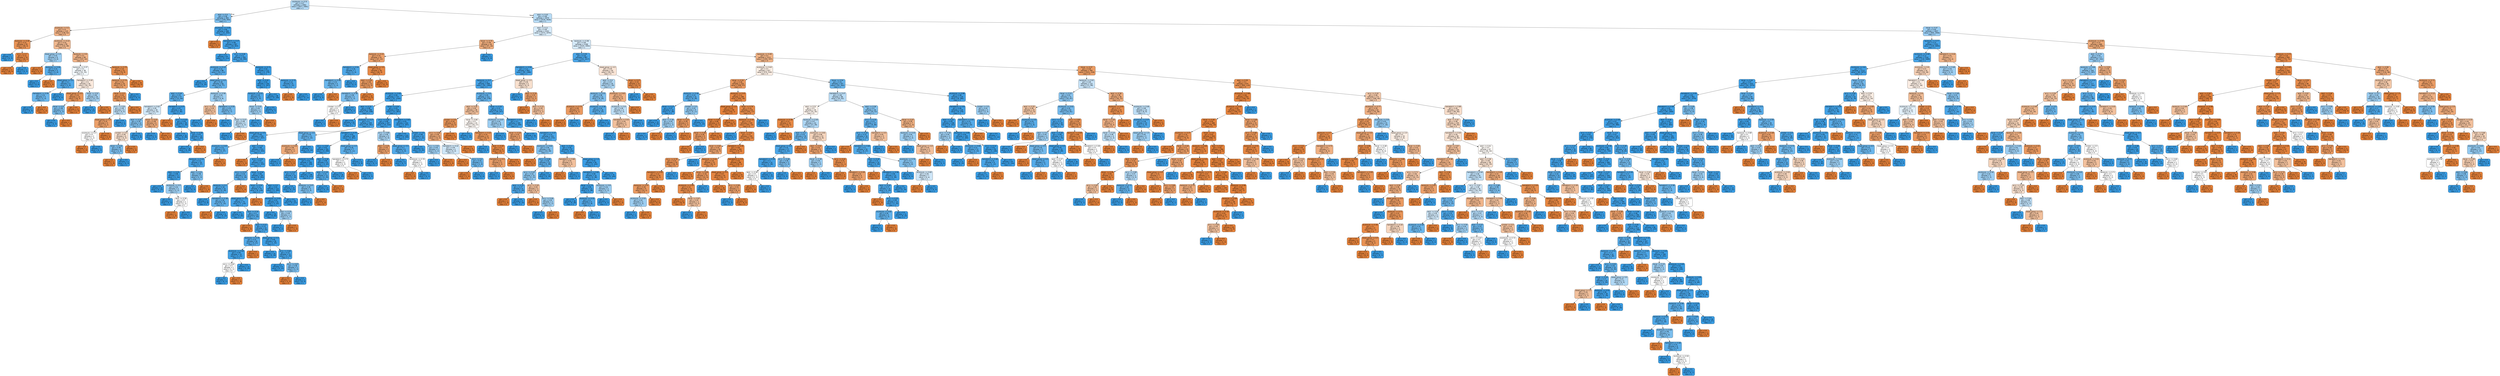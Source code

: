 digraph Tree {
node [shape=box, style="filled, rounded", color="black", fontname="helvetica"] ;
edge [fontname="helvetica"] ;
0 [label="erytrocyty <= 0.31\ngini = 0.47\nsamples = 4462\nvalue = [2677, 4381]\nclass = 1", fillcolor="#b2d9f5"] ;
1 [label="etytr <= 0.4\ngini = 0.38\nsamples = 383\nvalue = [159, 455]\nclass = 1", fillcolor="#7ebfee"] ;
0 -> 1 [labeldistance=2.5, labelangle=45, headlabel="True"] ;
2 [label="erytrocyty <= 0.2\ngini = 0.4\nsamples = 115\nvalue = [138, 52]\nclass = 0", fillcolor="#efb084"] ;
1 -> 2 ;
3 [label="leukocyty <= 0.46\ngini = 0.22\nsamples = 20\nvalue = [28, 4]\nclass = 0", fillcolor="#e99355"] ;
2 -> 3 ;
4 [label="gini = 0.0\nsamples = 1\nvalue = [0, 2]\nclass = 1", fillcolor="#399de5"] ;
3 -> 4 ;
5 [label="er-cv <= 0.7\ngini = 0.12\nsamples = 19\nvalue = [28, 2]\nclass = 0", fillcolor="#e78a47"] ;
3 -> 5 ;
6 [label="gini = 0.0\nsamples = 17\nvalue = [28, 0]\nclass = 0", fillcolor="#e58139"] ;
5 -> 6 ;
7 [label="gini = 0.0\nsamples = 2\nvalue = [0, 2]\nclass = 1", fillcolor="#399de5"] ;
5 -> 7 ;
8 [label="erytrocyty <= 0.22\ngini = 0.42\nsamples = 95\nvalue = [110, 48]\nclass = 0", fillcolor="#f0b88f"] ;
2 -> 8 ;
9 [label="blood_group <= 1.0\ngini = 0.44\nsamples = 6\nvalue = [3, 6]\nclass = 1", fillcolor="#9ccef2"] ;
8 -> 9 ;
10 [label="gini = 0.0\nsamples = 1\nvalue = [2, 0]\nclass = 0", fillcolor="#e58139"] ;
9 -> 10 ;
11 [label="leukocyty <= 0.56\ngini = 0.24\nsamples = 5\nvalue = [1, 6]\nclass = 1", fillcolor="#5aade9"] ;
9 -> 11 ;
12 [label="gini = 0.0\nsamples = 4\nvalue = [0, 6]\nclass = 1", fillcolor="#399de5"] ;
11 -> 12 ;
13 [label="gini = 0.0\nsamples = 1\nvalue = [1, 0]\nclass = 0", fillcolor="#e58139"] ;
11 -> 13 ;
14 [label="leukocyty <= 0.6\ngini = 0.4\nsamples = 89\nvalue = [107, 42]\nclass = 0", fillcolor="#efb287"] ;
8 -> 14 ;
15 [label="leukocyty <= 0.37\ngini = 0.5\nsamples = 38\nvalue = [31, 33]\nclass = 1", fillcolor="#f3f9fd"] ;
14 -> 15 ;
16 [label="blood_group <= 3.5\ngini = 0.2\nsamples = 4\nvalue = [1, 8]\nclass = 1", fillcolor="#52a9e8"] ;
15 -> 16 ;
17 [label="hematokrit <= 0.59\ngini = 0.32\nsamples = 3\nvalue = [1, 4]\nclass = 1", fillcolor="#6ab6ec"] ;
16 -> 17 ;
18 [label="gini = 0.0\nsamples = 2\nvalue = [0, 4]\nclass = 1", fillcolor="#399de5"] ;
17 -> 18 ;
19 [label="gini = 0.0\nsamples = 1\nvalue = [1, 0]\nclass = 0", fillcolor="#e58139"] ;
17 -> 19 ;
20 [label="gini = 0.0\nsamples = 1\nvalue = [0, 4]\nclass = 1", fillcolor="#399de5"] ;
16 -> 20 ;
21 [label="hematokrit <= 0.45\ngini = 0.5\nsamples = 34\nvalue = [30, 25]\nclass = 0", fillcolor="#fbeade"] ;
15 -> 21 ;
22 [label="blood_group <= 0.5\ngini = 0.24\nsamples = 14\nvalue = [18, 3]\nclass = 0", fillcolor="#e9965a"] ;
21 -> 22 ;
23 [label="hbver <= 0.5\ngini = 0.38\nsamples = 2\nvalue = [1, 3]\nclass = 1", fillcolor="#7bbeee"] ;
22 -> 23 ;
24 [label="gini = 0.0\nsamples = 1\nvalue = [0, 3]\nclass = 1", fillcolor="#399de5"] ;
23 -> 24 ;
25 [label="gini = 0.0\nsamples = 1\nvalue = [1, 0]\nclass = 0", fillcolor="#e58139"] ;
23 -> 25 ;
26 [label="gini = 0.0\nsamples = 12\nvalue = [17, 0]\nclass = 0", fillcolor="#e58139"] ;
22 -> 26 ;
27 [label="hbver <= 0.52\ngini = 0.46\nsamples = 20\nvalue = [12, 22]\nclass = 1", fillcolor="#a5d2f3"] ;
21 -> 27 ;
28 [label="gini = 0.0\nsamples = 14\nvalue = [0, 22]\nclass = 1", fillcolor="#399de5"] ;
27 -> 28 ;
29 [label="gini = 0.0\nsamples = 6\nvalue = [12, 0]\nclass = 0", fillcolor="#e58139"] ;
27 -> 29 ;
30 [label="leukocyty <= 0.75\ngini = 0.19\nsamples = 51\nvalue = [76, 9]\nclass = 0", fillcolor="#e89050"] ;
14 -> 30 ;
31 [label="leukocyty <= 0.74\ngini = 0.31\nsamples = 25\nvalue = [37, 9]\nclass = 0", fillcolor="#eba069"] ;
30 -> 31 ;
32 [label="hbver <= 0.5\ngini = 0.24\nsamples = 24\nvalue = [37, 6]\nclass = 0", fillcolor="#e99559"] ;
31 -> 32 ;
33 [label="er-cv <= 0.54\ngini = 0.48\nsamples = 6\nvalue = [4, 6]\nclass = 1", fillcolor="#bddef6"] ;
32 -> 33 ;
34 [label="blood_group <= 5.5\ngini = 0.32\nsamples = 3\nvalue = [4, 1]\nclass = 0", fillcolor="#eca06a"] ;
33 -> 34 ;
35 [label="erytrocyty <= 0.3\ngini = 0.5\nsamples = 2\nvalue = [1, 1]\nclass = 0", fillcolor="#ffffff"] ;
34 -> 35 ;
36 [label="gini = 0.0\nsamples = 1\nvalue = [1, 0]\nclass = 0", fillcolor="#e58139"] ;
35 -> 36 ;
37 [label="gini = 0.0\nsamples = 1\nvalue = [0, 1]\nclass = 1", fillcolor="#399de5"] ;
35 -> 37 ;
38 [label="gini = 0.0\nsamples = 1\nvalue = [3, 0]\nclass = 0", fillcolor="#e58139"] ;
34 -> 38 ;
39 [label="gini = 0.0\nsamples = 3\nvalue = [0, 5]\nclass = 1", fillcolor="#399de5"] ;
33 -> 39 ;
40 [label="gini = 0.0\nsamples = 18\nvalue = [33, 0]\nclass = 0", fillcolor="#e58139"] ;
32 -> 40 ;
41 [label="gini = 0.0\nsamples = 1\nvalue = [0, 3]\nclass = 1", fillcolor="#399de5"] ;
31 -> 41 ;
42 [label="gini = 0.0\nsamples = 26\nvalue = [39, 0]\nclass = 0", fillcolor="#e58139"] ;
30 -> 42 ;
43 [label="erytrocyty <= 0.06\ngini = 0.09\nsamples = 268\nvalue = [21, 403]\nclass = 1", fillcolor="#43a2e6"] ;
1 -> 43 ;
44 [label="gini = 0.0\nsamples = 1\nvalue = [3, 0]\nclass = 0", fillcolor="#e58139"] ;
43 -> 44 ;
45 [label="hematokrit <= 0.37\ngini = 0.08\nsamples = 267\nvalue = [18, 403]\nclass = 1", fillcolor="#42a1e6"] ;
43 -> 45 ;
46 [label="gini = 0.0\nsamples = 67\nvalue = [0, 113]\nclass = 1", fillcolor="#399de5"] ;
45 -> 46 ;
47 [label="er-cv <= 0.46\ngini = 0.11\nsamples = 200\nvalue = [18, 290]\nclass = 1", fillcolor="#45a3e7"] ;
45 -> 47 ;
48 [label="erytrocyty <= 0.23\ngini = 0.22\nsamples = 88\nvalue = [16, 111]\nclass = 1", fillcolor="#56abe9"] ;
47 -> 48 ;
49 [label="gini = 0.0\nsamples = 24\nvalue = [0, 34]\nclass = 1", fillcolor="#399de5"] ;
48 -> 49 ;
50 [label="blood_group <= 6.5\ngini = 0.28\nsamples = 64\nvalue = [16, 77]\nclass = 1", fillcolor="#62b1ea"] ;
48 -> 50 ;
51 [label="etytr <= 0.49\ngini = 0.25\nsamples = 57\nvalue = [12, 69]\nclass = 1", fillcolor="#5baeea"] ;
50 -> 51 ;
52 [label="hematokrit <= 0.62\ngini = 0.49\nsamples = 18\nvalue = [10, 13]\nclass = 1", fillcolor="#d1e8f9"] ;
51 -> 52 ;
53 [label="etytr <= 0.44\ngini = 0.39\nsamples = 12\nvalue = [4, 11]\nclass = 1", fillcolor="#81c1ee"] ;
52 -> 53 ;
54 [label="smoker <= 0.5\ngini = 0.49\nsamples = 6\nvalue = [4, 3]\nclass = 0", fillcolor="#f8e0ce"] ;
53 -> 54 ;
55 [label="hbver <= 0.24\ngini = 0.38\nsamples = 4\nvalue = [1, 3]\nclass = 1", fillcolor="#7bbeee"] ;
54 -> 55 ;
56 [label="gini = 0.0\nsamples = 1\nvalue = [1, 0]\nclass = 0", fillcolor="#e58139"] ;
55 -> 56 ;
57 [label="gini = 0.0\nsamples = 3\nvalue = [0, 3]\nclass = 1", fillcolor="#399de5"] ;
55 -> 57 ;
58 [label="gini = 0.0\nsamples = 2\nvalue = [3, 0]\nclass = 0", fillcolor="#e58139"] ;
54 -> 58 ;
59 [label="gini = 0.0\nsamples = 6\nvalue = [0, 8]\nclass = 1", fillcolor="#399de5"] ;
53 -> 59 ;
60 [label="hbver <= 0.42\ngini = 0.38\nsamples = 6\nvalue = [6, 2]\nclass = 0", fillcolor="#eeab7b"] ;
52 -> 60 ;
61 [label="gini = 0.0\nsamples = 2\nvalue = [0, 2]\nclass = 1", fillcolor="#399de5"] ;
60 -> 61 ;
62 [label="gini = 0.0\nsamples = 4\nvalue = [6, 0]\nclass = 0", fillcolor="#e58139"] ;
60 -> 62 ;
63 [label="hematokrit <= 0.37\ngini = 0.07\nsamples = 39\nvalue = [2, 56]\nclass = 1", fillcolor="#40a0e6"] ;
51 -> 63 ;
64 [label="gini = 0.0\nsamples = 1\nvalue = [1, 0]\nclass = 0", fillcolor="#e58139"] ;
63 -> 64 ;
65 [label="er-cv <= 0.33\ngini = 0.03\nsamples = 38\nvalue = [1, 56]\nclass = 1", fillcolor="#3d9fe5"] ;
63 -> 65 ;
66 [label="gini = 0.0\nsamples = 19\nvalue = [0, 28]\nclass = 1", fillcolor="#399de5"] ;
65 -> 66 ;
67 [label="hbver <= 0.59\ngini = 0.07\nsamples = 19\nvalue = [1, 28]\nclass = 1", fillcolor="#40a0e6"] ;
65 -> 67 ;
68 [label="gini = 0.0\nsamples = 18\nvalue = [0, 28]\nclass = 1", fillcolor="#399de5"] ;
67 -> 68 ;
69 [label="gini = 0.0\nsamples = 1\nvalue = [1, 0]\nclass = 0", fillcolor="#e58139"] ;
67 -> 69 ;
70 [label="leukocyty <= 0.58\ngini = 0.44\nsamples = 7\nvalue = [4, 8]\nclass = 1", fillcolor="#9ccef2"] ;
50 -> 70 ;
71 [label="er-cv <= 0.3\ngini = 0.44\nsamples = 2\nvalue = [2, 1]\nclass = 0", fillcolor="#f2c09c"] ;
70 -> 71 ;
72 [label="gini = 0.0\nsamples = 1\nvalue = [0, 1]\nclass = 1", fillcolor="#399de5"] ;
71 -> 72 ;
73 [label="gini = 0.0\nsamples = 1\nvalue = [2, 0]\nclass = 0", fillcolor="#e58139"] ;
71 -> 73 ;
74 [label="hematokrit <= 0.55\ngini = 0.35\nsamples = 5\nvalue = [2, 7]\nclass = 1", fillcolor="#72b9ec"] ;
70 -> 74 ;
75 [label="gini = 0.0\nsamples = 3\nvalue = [0, 4]\nclass = 1", fillcolor="#399de5"] ;
74 -> 75 ;
76 [label="hbver <= 0.47\ngini = 0.48\nsamples = 2\nvalue = [2, 3]\nclass = 1", fillcolor="#bddef6"] ;
74 -> 76 ;
77 [label="gini = 0.0\nsamples = 1\nvalue = [0, 3]\nclass = 1", fillcolor="#399de5"] ;
76 -> 77 ;
78 [label="gini = 0.0\nsamples = 1\nvalue = [2, 0]\nclass = 0", fillcolor="#e58139"] ;
76 -> 78 ;
79 [label="leukocyty <= 0.71\ngini = 0.02\nsamples = 112\nvalue = [2, 179]\nclass = 1", fillcolor="#3b9ee5"] ;
47 -> 79 ;
80 [label="etytr <= 0.42\ngini = 0.01\nsamples = 104\nvalue = [1, 167]\nclass = 1", fillcolor="#3a9ee5"] ;
79 -> 80 ;
81 [label="leukocyty <= 0.51\ngini = 0.18\nsamples = 6\nvalue = [1, 9]\nclass = 1", fillcolor="#4fa8e8"] ;
80 -> 81 ;
82 [label="hbver <= 0.42\ngini = 0.44\nsamples = 2\nvalue = [1, 2]\nclass = 1", fillcolor="#9ccef2"] ;
81 -> 82 ;
83 [label="gini = 0.0\nsamples = 1\nvalue = [0, 2]\nclass = 1", fillcolor="#399de5"] ;
82 -> 83 ;
84 [label="gini = 0.0\nsamples = 1\nvalue = [1, 0]\nclass = 0", fillcolor="#e58139"] ;
82 -> 84 ;
85 [label="gini = 0.0\nsamples = 4\nvalue = [0, 7]\nclass = 1", fillcolor="#399de5"] ;
81 -> 85 ;
86 [label="gini = 0.0\nsamples = 98\nvalue = [0, 158]\nclass = 1", fillcolor="#399de5"] ;
80 -> 86 ;
87 [label="leukocyty <= 0.72\ngini = 0.14\nsamples = 8\nvalue = [1, 12]\nclass = 1", fillcolor="#49a5e7"] ;
79 -> 87 ;
88 [label="gini = 0.0\nsamples = 1\nvalue = [1, 0]\nclass = 0", fillcolor="#e58139"] ;
87 -> 88 ;
89 [label="gini = 0.0\nsamples = 7\nvalue = [0, 12]\nclass = 1", fillcolor="#399de5"] ;
87 -> 89 ;
90 [label="etytr <= 0.43\ngini = 0.48\nsamples = 4079\nvalue = [2518, 3926]\nclass = 1", fillcolor="#b8dcf6"] ;
0 -> 90 [labeldistance=2.5, labelangle=-45, headlabel="False"] ;
91 [label="etytr <= 0.11\ngini = 0.49\nsamples = 2242\nvalue = [1572, 1970]\nclass = 1", fillcolor="#d7ebfa"] ;
90 -> 91 ;
92 [label="hbver <= 0.75\ngini = 0.38\nsamples = 44\nvalue = [47, 16]\nclass = 0", fillcolor="#eeac7c"] ;
91 -> 92 ;
93 [label="leukocyty <= 0.23\ngini = 0.32\nsamples = 41\nvalue = [47, 12]\nclass = 0", fillcolor="#eca16c"] ;
92 -> 93 ;
94 [label="hematokrit <= 0.54\ngini = 0.18\nsamples = 7\nvalue = [1, 9]\nclass = 1", fillcolor="#4fa8e8"] ;
93 -> 94 ;
95 [label="hematokrit <= 0.48\ngini = 0.32\nsamples = 4\nvalue = [1, 4]\nclass = 1", fillcolor="#6ab6ec"] ;
94 -> 95 ;
96 [label="gini = 0.0\nsamples = 3\nvalue = [0, 4]\nclass = 1", fillcolor="#399de5"] ;
95 -> 96 ;
97 [label="gini = 0.0\nsamples = 1\nvalue = [1, 0]\nclass = 0", fillcolor="#e58139"] ;
95 -> 97 ;
98 [label="gini = 0.0\nsamples = 3\nvalue = [0, 5]\nclass = 1", fillcolor="#399de5"] ;
94 -> 98 ;
99 [label="blood_group <= 3.5\ngini = 0.11\nsamples = 34\nvalue = [46, 3]\nclass = 0", fillcolor="#e78946"] ;
93 -> 99 ;
100 [label="etytr <= 0.06\ngini = 0.28\nsamples = 13\nvalue = [15, 3]\nclass = 0", fillcolor="#ea9a61"] ;
99 -> 100 ;
101 [label="hematokrit <= 0.38\ngini = 0.38\nsamples = 3\nvalue = [1, 3]\nclass = 1", fillcolor="#7bbeee"] ;
100 -> 101 ;
102 [label="smoker <= 0.5\ngini = 0.5\nsamples = 2\nvalue = [1, 1]\nclass = 0", fillcolor="#ffffff"] ;
101 -> 102 ;
103 [label="gini = 0.0\nsamples = 1\nvalue = [0, 1]\nclass = 1", fillcolor="#399de5"] ;
102 -> 103 ;
104 [label="gini = 0.0\nsamples = 1\nvalue = [1, 0]\nclass = 0", fillcolor="#e58139"] ;
102 -> 104 ;
105 [label="gini = 0.0\nsamples = 1\nvalue = [0, 2]\nclass = 1", fillcolor="#399de5"] ;
101 -> 105 ;
106 [label="gini = 0.0\nsamples = 10\nvalue = [14, 0]\nclass = 0", fillcolor="#e58139"] ;
100 -> 106 ;
107 [label="gini = 0.0\nsamples = 21\nvalue = [31, 0]\nclass = 0", fillcolor="#e58139"] ;
99 -> 107 ;
108 [label="gini = 0.0\nsamples = 3\nvalue = [0, 4]\nclass = 1", fillcolor="#399de5"] ;
92 -> 108 ;
109 [label="leukocyty <= 0.38\ngini = 0.49\nsamples = 2198\nvalue = [1525, 1954]\nclass = 1", fillcolor="#d4e9f9"] ;
91 -> 109 ;
110 [label="etytr <= 0.35\ngini = 0.16\nsamples = 987\nvalue = [134, 1417]\nclass = 1", fillcolor="#4ca6e7"] ;
109 -> 110 ;
111 [label="hematokrit <= 0.94\ngini = 0.12\nsamples = 943\nvalue = [95, 1386]\nclass = 1", fillcolor="#47a4e7"] ;
110 -> 111 ;
112 [label="leukocyty <= 0.3\ngini = 0.12\nsamples = 938\nvalue = [91, 1383]\nclass = 1", fillcolor="#46a3e7"] ;
111 -> 112 ;
113 [label="erytrocyty <= 0.63\ngini = 0.05\nsamples = 727\nvalue = [31, 1105]\nclass = 1", fillcolor="#3fa0e6"] ;
112 -> 113 ;
114 [label="etytr <= 0.15\ngini = 0.08\nsamples = 298\nvalue = [20, 438]\nclass = 1", fillcolor="#42a1e6"] ;
113 -> 114 ;
115 [label="gini = 0.0\nsamples = 53\nvalue = [0, 77]\nclass = 1", fillcolor="#399de5"] ;
114 -> 115 ;
116 [label="leukocyty <= 0.27\ngini = 0.1\nsamples = 245\nvalue = [20, 361]\nclass = 1", fillcolor="#44a2e6"] ;
114 -> 116 ;
117 [label="blood_group <= 0.5\ngini = 0.09\nsamples = 234\nvalue = [17, 347]\nclass = 1", fillcolor="#43a2e6"] ;
116 -> 117 ;
118 [label="erytrocyty <= 0.63\ngini = 0.22\nsamples = 21\nvalue = [4, 27]\nclass = 1", fillcolor="#56ace9"] ;
117 -> 118 ;
119 [label="leukocyty <= 0.22\ngini = 0.13\nsamples = 20\nvalue = [2, 27]\nclass = 1", fillcolor="#48a4e7"] ;
118 -> 119 ;
120 [label="etytr <= 0.25\ngini = 0.08\nsamples = 17\nvalue = [1, 24]\nclass = 1", fillcolor="#41a1e6"] ;
119 -> 120 ;
121 [label="gini = 0.0\nsamples = 14\nvalue = [0, 22]\nclass = 1", fillcolor="#399de5"] ;
120 -> 121 ;
122 [label="erytrocyty <= 0.5\ngini = 0.44\nsamples = 3\nvalue = [1, 2]\nclass = 1", fillcolor="#9ccef2"] ;
120 -> 122 ;
123 [label="gini = 0.0\nsamples = 1\nvalue = [0, 1]\nclass = 1", fillcolor="#399de5"] ;
122 -> 123 ;
124 [label="etytr <= 0.26\ngini = 0.5\nsamples = 2\nvalue = [1, 1]\nclass = 0", fillcolor="#ffffff"] ;
122 -> 124 ;
125 [label="gini = 0.0\nsamples = 1\nvalue = [1, 0]\nclass = 0", fillcolor="#e58139"] ;
124 -> 125 ;
126 [label="gini = 0.0\nsamples = 1\nvalue = [0, 1]\nclass = 1", fillcolor="#399de5"] ;
124 -> 126 ;
127 [label="etytr <= 0.31\ngini = 0.38\nsamples = 3\nvalue = [1, 3]\nclass = 1", fillcolor="#7bbeee"] ;
119 -> 127 ;
128 [label="gini = 0.0\nsamples = 2\nvalue = [0, 3]\nclass = 1", fillcolor="#399de5"] ;
127 -> 128 ;
129 [label="gini = 0.0\nsamples = 1\nvalue = [1, 0]\nclass = 0", fillcolor="#e58139"] ;
127 -> 129 ;
130 [label="gini = 0.0\nsamples = 1\nvalue = [2, 0]\nclass = 0", fillcolor="#e58139"] ;
118 -> 130 ;
131 [label="etytr <= 0.15\ngini = 0.08\nsamples = 213\nvalue = [13, 320]\nclass = 1", fillcolor="#41a1e6"] ;
117 -> 131 ;
132 [label="gini = 0.0\nsamples = 1\nvalue = [1, 0]\nclass = 0", fillcolor="#e58139"] ;
131 -> 132 ;
133 [label="er-cv <= 0.23\ngini = 0.07\nsamples = 212\nvalue = [12, 320]\nclass = 1", fillcolor="#40a1e6"] ;
131 -> 133 ;
134 [label="er-cv <= 0.23\ngini = 0.24\nsamples = 15\nvalue = [3, 18]\nclass = 1", fillcolor="#5aade9"] ;
133 -> 134 ;
135 [label="leukocyty <= 0.1\ngini = 0.18\nsamples = 14\nvalue = [2, 18]\nclass = 1", fillcolor="#4fa8e8"] ;
134 -> 135 ;
136 [label="gini = 0.0\nsamples = 6\nvalue = [0, 8]\nclass = 1", fillcolor="#399de5"] ;
135 -> 136 ;
137 [label="hematokrit <= 0.38\ngini = 0.28\nsamples = 8\nvalue = [2, 10]\nclass = 1", fillcolor="#61b1ea"] ;
135 -> 137 ;
138 [label="gini = 0.0\nsamples = 2\nvalue = [2, 0]\nclass = 0", fillcolor="#e58139"] ;
137 -> 138 ;
139 [label="gini = 0.0\nsamples = 6\nvalue = [0, 10]\nclass = 1", fillcolor="#399de5"] ;
137 -> 139 ;
140 [label="gini = 0.0\nsamples = 1\nvalue = [1, 0]\nclass = 0", fillcolor="#e58139"] ;
134 -> 140 ;
141 [label="hbver <= 0.54\ngini = 0.06\nsamples = 197\nvalue = [9, 302]\nclass = 1", fillcolor="#3fa0e6"] ;
133 -> 141 ;
142 [label="hbver <= 0.54\ngini = 0.12\nsamples = 75\nvalue = [8, 119]\nclass = 1", fillcolor="#46a4e7"] ;
141 -> 142 ;
143 [label="blood_group <= 3.5\ngini = 0.1\nsamples = 74\nvalue = [7, 119]\nclass = 1", fillcolor="#45a3e7"] ;
142 -> 143 ;
144 [label="gini = 0.0\nsamples = 31\nvalue = [0, 65]\nclass = 1", fillcolor="#399de5"] ;
143 -> 144 ;
145 [label="etytr <= 0.16\ngini = 0.2\nsamples = 43\nvalue = [7, 54]\nclass = 1", fillcolor="#53aae8"] ;
143 -> 145 ;
146 [label="gini = 0.0\nsamples = 1\nvalue = [3, 0]\nclass = 0", fillcolor="#e58139"] ;
145 -> 146 ;
147 [label="etytr <= 0.21\ngini = 0.13\nsamples = 42\nvalue = [4, 54]\nclass = 1", fillcolor="#48a4e7"] ;
145 -> 147 ;
148 [label="leukocyty <= 0.19\ngini = 0.22\nsamples = 16\nvalue = [3, 21]\nclass = 1", fillcolor="#55abe9"] ;
147 -> 148 ;
149 [label="erytrocyty <= 0.44\ngini = 0.09\nsamples = 15\nvalue = [1, 21]\nclass = 1", fillcolor="#42a2e6"] ;
148 -> 149 ;
150 [label="er-cv <= 0.64\ngini = 0.5\nsamples = 2\nvalue = [1, 1]\nclass = 0", fillcolor="#ffffff"] ;
149 -> 150 ;
151 [label="gini = 0.0\nsamples = 1\nvalue = [0, 1]\nclass = 1", fillcolor="#399de5"] ;
150 -> 151 ;
152 [label="gini = 0.0\nsamples = 1\nvalue = [1, 0]\nclass = 0", fillcolor="#e58139"] ;
150 -> 152 ;
153 [label="gini = 0.0\nsamples = 13\nvalue = [0, 20]\nclass = 1", fillcolor="#399de5"] ;
149 -> 153 ;
154 [label="gini = 0.0\nsamples = 1\nvalue = [2, 0]\nclass = 0", fillcolor="#e58139"] ;
148 -> 154 ;
155 [label="blood_group <= 5.5\ngini = 0.06\nsamples = 26\nvalue = [1, 33]\nclass = 1", fillcolor="#3fa0e6"] ;
147 -> 155 ;
156 [label="gini = 0.0\nsamples = 14\nvalue = [0, 18]\nclass = 1", fillcolor="#399de5"] ;
155 -> 156 ;
157 [label="er-cv <= 0.64\ngini = 0.12\nsamples = 12\nvalue = [1, 15]\nclass = 1", fillcolor="#46a4e7"] ;
155 -> 157 ;
158 [label="gini = 0.0\nsamples = 9\nvalue = [0, 12]\nclass = 1", fillcolor="#399de5"] ;
157 -> 158 ;
159 [label="er-cv <= 0.67\ngini = 0.38\nsamples = 3\nvalue = [1, 3]\nclass = 1", fillcolor="#7bbeee"] ;
157 -> 159 ;
160 [label="gini = 0.0\nsamples = 1\nvalue = [1, 0]\nclass = 0", fillcolor="#e58139"] ;
159 -> 160 ;
161 [label="gini = 0.0\nsamples = 2\nvalue = [0, 3]\nclass = 1", fillcolor="#399de5"] ;
159 -> 161 ;
162 [label="gini = 0.0\nsamples = 1\nvalue = [1, 0]\nclass = 0", fillcolor="#e58139"] ;
142 -> 162 ;
163 [label="etytr <= 0.2\ngini = 0.01\nsamples = 122\nvalue = [1, 183]\nclass = 1", fillcolor="#3a9ee5"] ;
141 -> 163 ;
164 [label="erytrocyty <= 0.62\ngini = 0.03\nsamples = 41\nvalue = [1, 62]\nclass = 1", fillcolor="#3c9fe5"] ;
163 -> 164 ;
165 [label="gini = 0.0\nsamples = 39\nvalue = [0, 60]\nclass = 1", fillcolor="#399de5"] ;
164 -> 165 ;
166 [label="etytr <= 0.19\ngini = 0.44\nsamples = 2\nvalue = [1, 2]\nclass = 1", fillcolor="#9ccef2"] ;
164 -> 166 ;
167 [label="gini = 0.0\nsamples = 1\nvalue = [0, 2]\nclass = 1", fillcolor="#399de5"] ;
166 -> 167 ;
168 [label="gini = 0.0\nsamples = 1\nvalue = [1, 0]\nclass = 0", fillcolor="#e58139"] ;
166 -> 168 ;
169 [label="gini = 0.0\nsamples = 81\nvalue = [0, 121]\nclass = 1", fillcolor="#399de5"] ;
163 -> 169 ;
170 [label="blood_group <= 3.5\ngini = 0.29\nsamples = 11\nvalue = [3, 14]\nclass = 1", fillcolor="#63b2eb"] ;
116 -> 170 ;
171 [label="erytrocyty <= 0.42\ngini = 0.38\nsamples = 4\nvalue = [3, 1]\nclass = 0", fillcolor="#eeab7b"] ;
170 -> 171 ;
172 [label="gini = 0.0\nsamples = 1\nvalue = [0, 1]\nclass = 1", fillcolor="#399de5"] ;
171 -> 172 ;
173 [label="gini = 0.0\nsamples = 3\nvalue = [3, 0]\nclass = 0", fillcolor="#e58139"] ;
171 -> 173 ;
174 [label="gini = 0.0\nsamples = 7\nvalue = [0, 13]\nclass = 1", fillcolor="#399de5"] ;
170 -> 174 ;
175 [label="hbver <= 0.54\ngini = 0.03\nsamples = 429\nvalue = [11, 667]\nclass = 1", fillcolor="#3c9fe5"] ;
113 -> 175 ;
176 [label="er-cv <= 0.83\ngini = 0.06\nsamples = 207\nvalue = [10, 310]\nclass = 1", fillcolor="#3fa0e6"] ;
175 -> 176 ;
177 [label="hematokrit <= 0.75\ngini = 0.03\nsamples = 198\nvalue = [5, 301]\nclass = 1", fillcolor="#3c9fe5"] ;
176 -> 177 ;
178 [label="er-cv <= 0.62\ngini = 0.02\nsamples = 191\nvalue = [3, 290]\nclass = 1", fillcolor="#3b9ee5"] ;
177 -> 178 ;
179 [label="leukocyty <= 0.08\ngini = 0.01\nsamples = 150\nvalue = [1, 228]\nclass = 1", fillcolor="#3a9de5"] ;
178 -> 179 ;
180 [label="er-cv <= 0.47\ngini = 0.11\nsamples = 14\nvalue = [1, 16]\nclass = 1", fillcolor="#45a3e7"] ;
179 -> 180 ;
181 [label="gini = 0.0\nsamples = 10\nvalue = [0, 13]\nclass = 1", fillcolor="#399de5"] ;
180 -> 181 ;
182 [label="leukocyty <= 0.07\ngini = 0.38\nsamples = 4\nvalue = [1, 3]\nclass = 1", fillcolor="#7bbeee"] ;
180 -> 182 ;
183 [label="gini = 0.0\nsamples = 3\nvalue = [0, 3]\nclass = 1", fillcolor="#399de5"] ;
182 -> 183 ;
184 [label="gini = 0.0\nsamples = 1\nvalue = [1, 0]\nclass = 0", fillcolor="#e58139"] ;
182 -> 184 ;
185 [label="gini = 0.0\nsamples = 136\nvalue = [0, 212]\nclass = 1", fillcolor="#399de5"] ;
179 -> 185 ;
186 [label="etytr <= 0.18\ngini = 0.06\nsamples = 41\nvalue = [2, 62]\nclass = 1", fillcolor="#3fa0e6"] ;
178 -> 186 ;
187 [label="etytr <= 0.18\ngini = 0.21\nsamples = 12\nvalue = [2, 15]\nclass = 1", fillcolor="#53aae8"] ;
186 -> 187 ;
188 [label="gini = 0.0\nsamples = 10\nvalue = [0, 15]\nclass = 1", fillcolor="#399de5"] ;
187 -> 188 ;
189 [label="gini = 0.0\nsamples = 2\nvalue = [2, 0]\nclass = 0", fillcolor="#e58139"] ;
187 -> 189 ;
190 [label="gini = 0.0\nsamples = 29\nvalue = [0, 47]\nclass = 1", fillcolor="#399de5"] ;
186 -> 190 ;
191 [label="blood_group <= 4.5\ngini = 0.26\nsamples = 7\nvalue = [2, 11]\nclass = 1", fillcolor="#5dafea"] ;
177 -> 191 ;
192 [label="hematokrit <= 0.75\ngini = 0.5\nsamples = 2\nvalue = [2, 2]\nclass = 0", fillcolor="#ffffff"] ;
191 -> 192 ;
193 [label="gini = 0.0\nsamples = 1\nvalue = [2, 0]\nclass = 0", fillcolor="#e58139"] ;
192 -> 193 ;
194 [label="gini = 0.0\nsamples = 1\nvalue = [0, 2]\nclass = 1", fillcolor="#399de5"] ;
192 -> 194 ;
195 [label="gini = 0.0\nsamples = 5\nvalue = [0, 9]\nclass = 1", fillcolor="#399de5"] ;
191 -> 195 ;
196 [label="er-cv <= 0.85\ngini = 0.46\nsamples = 9\nvalue = [5, 9]\nclass = 1", fillcolor="#a7d3f3"] ;
176 -> 196 ;
197 [label="etytr <= 0.25\ngini = 0.32\nsamples = 3\nvalue = [4, 1]\nclass = 0", fillcolor="#eca06a"] ;
196 -> 197 ;
198 [label="gini = 0.0\nsamples = 1\nvalue = [0, 1]\nclass = 1", fillcolor="#399de5"] ;
197 -> 198 ;
199 [label="gini = 0.0\nsamples = 2\nvalue = [4, 0]\nclass = 0", fillcolor="#e58139"] ;
197 -> 199 ;
200 [label="blood_group <= 5.5\ngini = 0.2\nsamples = 6\nvalue = [1, 8]\nclass = 1", fillcolor="#52a9e8"] ;
196 -> 200 ;
201 [label="gini = 0.0\nsamples = 4\nvalue = [0, 7]\nclass = 1", fillcolor="#399de5"] ;
200 -> 201 ;
202 [label="erytrocyty <= 0.76\ngini = 0.5\nsamples = 2\nvalue = [1, 1]\nclass = 0", fillcolor="#ffffff"] ;
200 -> 202 ;
203 [label="gini = 0.0\nsamples = 1\nvalue = [1, 0]\nclass = 0", fillcolor="#e58139"] ;
202 -> 203 ;
204 [label="gini = 0.0\nsamples = 1\nvalue = [0, 1]\nclass = 1", fillcolor="#399de5"] ;
202 -> 204 ;
205 [label="hematokrit <= 0.82\ngini = 0.01\nsamples = 222\nvalue = [1, 357]\nclass = 1", fillcolor="#3a9de5"] ;
175 -> 205 ;
206 [label="gini = 0.0\nsamples = 210\nvalue = [0, 335]\nclass = 1", fillcolor="#399de5"] ;
205 -> 206 ;
207 [label="smoker <= 0.5\ngini = 0.08\nsamples = 12\nvalue = [1, 22]\nclass = 1", fillcolor="#42a1e6"] ;
205 -> 207 ;
208 [label="gini = 0.0\nsamples = 9\nvalue = [0, 20]\nclass = 1", fillcolor="#399de5"] ;
207 -> 208 ;
209 [label="er-cv <= 0.61\ngini = 0.44\nsamples = 3\nvalue = [1, 2]\nclass = 1", fillcolor="#9ccef2"] ;
207 -> 209 ;
210 [label="gini = 0.0\nsamples = 2\nvalue = [0, 2]\nclass = 1", fillcolor="#399de5"] ;
209 -> 210 ;
211 [label="gini = 0.0\nsamples = 1\nvalue = [1, 0]\nclass = 0", fillcolor="#e58139"] ;
209 -> 211 ;
212 [label="erytrocyty <= 0.6\ngini = 0.29\nsamples = 211\nvalue = [60, 278]\nclass = 1", fillcolor="#64b2eb"] ;
112 -> 212 ;
213 [label="etytr <= 0.26\ngini = 0.44\nsamples = 38\nvalue = [42, 21]\nclass = 0", fillcolor="#f2c09c"] ;
212 -> 213 ;
214 [label="smoker <= 0.5\ngini = 0.24\nsamples = 15\nvalue = [24, 4]\nclass = 0", fillcolor="#e9965a"] ;
213 -> 214 ;
215 [label="er-cv <= 0.48\ngini = 0.36\nsamples = 10\nvalue = [13, 4]\nclass = 0", fillcolor="#eda876"] ;
214 -> 215 ;
216 [label="hematokrit <= 0.42\ngini = 0.49\nsamples = 4\nvalue = [3, 4]\nclass = 1", fillcolor="#cee6f8"] ;
215 -> 216 ;
217 [label="gini = 0.0\nsamples = 1\nvalue = [2, 0]\nclass = 0", fillcolor="#e58139"] ;
216 -> 217 ;
218 [label="er-cv <= 0.4\ngini = 0.32\nsamples = 3\nvalue = [1, 4]\nclass = 1", fillcolor="#6ab6ec"] ;
216 -> 218 ;
219 [label="gini = 0.0\nsamples = 1\nvalue = [1, 0]\nclass = 0", fillcolor="#e58139"] ;
218 -> 219 ;
220 [label="gini = 0.0\nsamples = 2\nvalue = [0, 4]\nclass = 1", fillcolor="#399de5"] ;
218 -> 220 ;
221 [label="gini = 0.0\nsamples = 6\nvalue = [10, 0]\nclass = 0", fillcolor="#e58139"] ;
215 -> 221 ;
222 [label="gini = 0.0\nsamples = 5\nvalue = [11, 0]\nclass = 0", fillcolor="#e58139"] ;
214 -> 222 ;
223 [label="hbver <= 0.66\ngini = 0.5\nsamples = 23\nvalue = [18, 17]\nclass = 0", fillcolor="#fef8f4"] ;
213 -> 223 ;
224 [label="gini = 0.0\nsamples = 10\nvalue = [0, 14]\nclass = 1", fillcolor="#399de5"] ;
223 -> 224 ;
225 [label="hematokrit <= 0.22\ngini = 0.24\nsamples = 13\nvalue = [18, 3]\nclass = 0", fillcolor="#e9965a"] ;
223 -> 225 ;
226 [label="gini = 0.0\nsamples = 1\nvalue = [0, 2]\nclass = 1", fillcolor="#399de5"] ;
225 -> 226 ;
227 [label="etytr <= 0.29\ngini = 0.1\nsamples = 12\nvalue = [18, 1]\nclass = 0", fillcolor="#e68844"] ;
225 -> 227 ;
228 [label="hematokrit <= 0.3\ngini = 0.32\nsamples = 3\nvalue = [4, 1]\nclass = 0", fillcolor="#eca06a"] ;
227 -> 228 ;
229 [label="gini = 0.0\nsamples = 1\nvalue = [0, 1]\nclass = 1", fillcolor="#399de5"] ;
228 -> 229 ;
230 [label="gini = 0.0\nsamples = 2\nvalue = [4, 0]\nclass = 0", fillcolor="#e58139"] ;
228 -> 230 ;
231 [label="gini = 0.0\nsamples = 9\nvalue = [14, 0]\nclass = 0", fillcolor="#e58139"] ;
227 -> 231 ;
232 [label="hbver <= 0.33\ngini = 0.12\nsamples = 173\nvalue = [18, 257]\nclass = 1", fillcolor="#47a4e7"] ;
212 -> 232 ;
233 [label="erytrocyty <= 0.67\ngini = 0.44\nsamples = 8\nvalue = [4, 8]\nclass = 1", fillcolor="#9ccef2"] ;
232 -> 233 ;
234 [label="gini = 0.0\nsamples = 5\nvalue = [0, 7]\nclass = 1", fillcolor="#399de5"] ;
233 -> 234 ;
235 [label="hbver <= 0.24\ngini = 0.32\nsamples = 3\nvalue = [4, 1]\nclass = 0", fillcolor="#eca06a"] ;
233 -> 235 ;
236 [label="gini = 0.0\nsamples = 1\nvalue = [0, 1]\nclass = 1", fillcolor="#399de5"] ;
235 -> 236 ;
237 [label="gini = 0.0\nsamples = 2\nvalue = [4, 0]\nclass = 0", fillcolor="#e58139"] ;
235 -> 237 ;
238 [label="hematokrit <= 0.4\ngini = 0.1\nsamples = 165\nvalue = [14, 249]\nclass = 1", fillcolor="#44a3e6"] ;
232 -> 238 ;
239 [label="gini = 0.0\nsamples = 44\nvalue = [0, 77]\nclass = 1", fillcolor="#399de5"] ;
238 -> 239 ;
240 [label="hematokrit <= 0.47\ngini = 0.14\nsamples = 121\nvalue = [14, 172]\nclass = 1", fillcolor="#49a5e7"] ;
238 -> 240 ;
241 [label="erytrocyty <= 0.64\ngini = 0.39\nsamples = 24\nvalue = [10, 28]\nclass = 1", fillcolor="#80c0ee"] ;
240 -> 241 ;
242 [label="gini = 0.0\nsamples = 2\nvalue = [5, 0]\nclass = 0", fillcolor="#e58139"] ;
241 -> 242 ;
243 [label="er-cv <= 0.48\ngini = 0.26\nsamples = 22\nvalue = [5, 28]\nclass = 1", fillcolor="#5caeea"] ;
241 -> 243 ;
244 [label="er-cv <= 0.43\ngini = 0.42\nsamples = 10\nvalue = [5, 12]\nclass = 1", fillcolor="#8bc6f0"] ;
243 -> 244 ;
245 [label="etytr <= 0.24\ngini = 0.17\nsamples = 6\nvalue = [1, 10]\nclass = 1", fillcolor="#4da7e8"] ;
244 -> 245 ;
246 [label="gini = 0.0\nsamples = 1\nvalue = [1, 0]\nclass = 0", fillcolor="#e58139"] ;
245 -> 246 ;
247 [label="gini = 0.0\nsamples = 5\nvalue = [0, 10]\nclass = 1", fillcolor="#399de5"] ;
245 -> 247 ;
248 [label="er-cv <= 0.43\ngini = 0.44\nsamples = 4\nvalue = [4, 2]\nclass = 0", fillcolor="#f2c09c"] ;
244 -> 248 ;
249 [label="gini = 0.0\nsamples = 1\nvalue = [3, 0]\nclass = 0", fillcolor="#e58139"] ;
248 -> 249 ;
250 [label="er-cv <= 0.46\ngini = 0.44\nsamples = 3\nvalue = [1, 2]\nclass = 1", fillcolor="#9ccef2"] ;
248 -> 250 ;
251 [label="gini = 0.0\nsamples = 2\nvalue = [0, 2]\nclass = 1", fillcolor="#399de5"] ;
250 -> 251 ;
252 [label="gini = 0.0\nsamples = 1\nvalue = [1, 0]\nclass = 0", fillcolor="#e58139"] ;
250 -> 252 ;
253 [label="gini = 0.0\nsamples = 12\nvalue = [0, 16]\nclass = 1", fillcolor="#399de5"] ;
243 -> 253 ;
254 [label="etytr <= 0.23\ngini = 0.05\nsamples = 97\nvalue = [4, 144]\nclass = 1", fillcolor="#3ea0e6"] ;
240 -> 254 ;
255 [label="hematokrit <= 0.66\ngini = 0.44\nsamples = 3\nvalue = [2, 1]\nclass = 0", fillcolor="#f2c09c"] ;
254 -> 255 ;
256 [label="gini = 0.0\nsamples = 2\nvalue = [2, 0]\nclass = 0", fillcolor="#e58139"] ;
255 -> 256 ;
257 [label="gini = 0.0\nsamples = 1\nvalue = [0, 1]\nclass = 1", fillcolor="#399de5"] ;
255 -> 257 ;
258 [label="blood_group <= 1.5\ngini = 0.03\nsamples = 94\nvalue = [2, 143]\nclass = 1", fillcolor="#3c9ee5"] ;
254 -> 258 ;
259 [label="hematokrit <= 0.81\ngini = 0.09\nsamples = 24\nvalue = [2, 38]\nclass = 1", fillcolor="#43a2e6"] ;
258 -> 259 ;
260 [label="hbver <= 0.74\ngini = 0.05\nsamples = 21\nvalue = [1, 36]\nclass = 1", fillcolor="#3ea0e6"] ;
259 -> 260 ;
261 [label="gini = 0.0\nsamples = 16\nvalue = [0, 28]\nclass = 1", fillcolor="#399de5"] ;
260 -> 261 ;
262 [label="leukocyty <= 0.32\ngini = 0.2\nsamples = 5\nvalue = [1, 8]\nclass = 1", fillcolor="#52a9e8"] ;
260 -> 262 ;
263 [label="gini = 0.0\nsamples = 1\nvalue = [1, 0]\nclass = 0", fillcolor="#e58139"] ;
262 -> 263 ;
264 [label="gini = 0.0\nsamples = 4\nvalue = [0, 8]\nclass = 1", fillcolor="#399de5"] ;
262 -> 264 ;
265 [label="erytrocyty <= 0.8\ngini = 0.44\nsamples = 3\nvalue = [1, 2]\nclass = 1", fillcolor="#9ccef2"] ;
259 -> 265 ;
266 [label="gini = 0.0\nsamples = 2\nvalue = [0, 2]\nclass = 1", fillcolor="#399de5"] ;
265 -> 266 ;
267 [label="gini = 0.0\nsamples = 1\nvalue = [1, 0]\nclass = 0", fillcolor="#e58139"] ;
265 -> 267 ;
268 [label="gini = 0.0\nsamples = 70\nvalue = [0, 105]\nclass = 1", fillcolor="#399de5"] ;
258 -> 268 ;
269 [label="blood_group <= 2.5\ngini = 0.49\nsamples = 5\nvalue = [4, 3]\nclass = 0", fillcolor="#f8e0ce"] ;
111 -> 269 ;
270 [label="gini = 0.0\nsamples = 2\nvalue = [0, 2]\nclass = 1", fillcolor="#399de5"] ;
269 -> 270 ;
271 [label="etytr <= 0.16\ngini = 0.32\nsamples = 3\nvalue = [4, 1]\nclass = 0", fillcolor="#eca06a"] ;
269 -> 271 ;
272 [label="gini = 0.0\nsamples = 1\nvalue = [2, 0]\nclass = 0", fillcolor="#e58139"] ;
271 -> 272 ;
273 [label="etytr <= 0.21\ngini = 0.44\nsamples = 2\nvalue = [2, 1]\nclass = 0", fillcolor="#f2c09c"] ;
271 -> 273 ;
274 [label="gini = 0.0\nsamples = 1\nvalue = [0, 1]\nclass = 1", fillcolor="#399de5"] ;
273 -> 274 ;
275 [label="gini = 0.0\nsamples = 1\nvalue = [2, 0]\nclass = 0", fillcolor="#e58139"] ;
273 -> 275 ;
276 [label="blood_group <= 4.5\ngini = 0.49\nsamples = 44\nvalue = [39, 31]\nclass = 0", fillcolor="#fae5d6"] ;
110 -> 276 ;
277 [label="etytr <= 0.4\ngini = 0.47\nsamples = 29\nvalue = [17, 29]\nclass = 1", fillcolor="#add6f4"] ;
276 -> 277 ;
278 [label="leukocyty <= 0.32\ngini = 0.38\nsamples = 21\nvalue = [9, 26]\nclass = 1", fillcolor="#7ebfee"] ;
277 -> 278 ;
279 [label="erytrocyty <= 0.73\ngini = 0.28\nsamples = 5\nvalue = [5, 1]\nclass = 0", fillcolor="#ea9a61"] ;
278 -> 279 ;
280 [label="gini = 0.0\nsamples = 4\nvalue = [5, 0]\nclass = 0", fillcolor="#e58139"] ;
279 -> 280 ;
281 [label="gini = 0.0\nsamples = 1\nvalue = [0, 1]\nclass = 1", fillcolor="#399de5"] ;
279 -> 281 ;
282 [label="erytrocyty <= 0.38\ngini = 0.24\nsamples = 16\nvalue = [4, 25]\nclass = 1", fillcolor="#59ade9"] ;
278 -> 282 ;
283 [label="gini = 0.0\nsamples = 3\nvalue = [4, 0]\nclass = 0", fillcolor="#e58139"] ;
282 -> 283 ;
284 [label="gini = 0.0\nsamples = 13\nvalue = [0, 25]\nclass = 1", fillcolor="#399de5"] ;
282 -> 284 ;
285 [label="erytrocyty <= 0.62\ngini = 0.4\nsamples = 8\nvalue = [8, 3]\nclass = 0", fillcolor="#efb083"] ;
277 -> 285 ;
286 [label="erytrocyty <= 0.6\ngini = 0.48\nsamples = 4\nvalue = [2, 3]\nclass = 1", fillcolor="#bddef6"] ;
285 -> 286 ;
287 [label="hematokrit <= 0.41\ngini = 0.44\nsamples = 3\nvalue = [2, 1]\nclass = 0", fillcolor="#f2c09c"] ;
286 -> 287 ;
288 [label="gini = 0.0\nsamples = 1\nvalue = [0, 1]\nclass = 1", fillcolor="#399de5"] ;
287 -> 288 ;
289 [label="gini = 0.0\nsamples = 2\nvalue = [2, 0]\nclass = 0", fillcolor="#e58139"] ;
287 -> 289 ;
290 [label="gini = 0.0\nsamples = 1\nvalue = [0, 2]\nclass = 1", fillcolor="#399de5"] ;
286 -> 290 ;
291 [label="gini = 0.0\nsamples = 4\nvalue = [6, 0]\nclass = 0", fillcolor="#e58139"] ;
285 -> 291 ;
292 [label="hbver <= 0.27\ngini = 0.15\nsamples = 15\nvalue = [22, 2]\nclass = 0", fillcolor="#e78c4b"] ;
276 -> 292 ;
293 [label="gini = 0.0\nsamples = 2\nvalue = [0, 2]\nclass = 1", fillcolor="#399de5"] ;
292 -> 293 ;
294 [label="gini = 0.0\nsamples = 13\nvalue = [22, 0]\nclass = 0", fillcolor="#e58139"] ;
292 -> 294 ;
295 [label="leukocyty <= 0.49\ngini = 0.4\nsamples = 1211\nvalue = [1391, 537]\nclass = 0", fillcolor="#efb285"] ;
109 -> 295 ;
296 [label="erytrocyty <= 0.63\ngini = 0.5\nsamples = 427\nvalue = [370, 319]\nclass = 0", fillcolor="#fbeee4"] ;
295 -> 296 ;
297 [label="hbver <= 0.32\ngini = 0.26\nsamples = 220\nvalue = [309, 57]\nclass = 0", fillcolor="#ea985e"] ;
296 -> 297 ;
298 [label="leukocyty <= 0.48\ngini = 0.23\nsamples = 31\nvalue = [6, 39]\nclass = 1", fillcolor="#57ace9"] ;
297 -> 298 ;
299 [label="hbver <= 0.27\ngini = 0.07\nsamples = 22\nvalue = [1, 28]\nclass = 1", fillcolor="#40a0e6"] ;
298 -> 299 ;
300 [label="gini = 0.0\nsamples = 19\nvalue = [0, 26]\nclass = 1", fillcolor="#399de5"] ;
299 -> 300 ;
301 [label="etytr <= 0.38\ngini = 0.44\nsamples = 3\nvalue = [1, 2]\nclass = 1", fillcolor="#9ccef2"] ;
299 -> 301 ;
302 [label="gini = 0.0\nsamples = 2\nvalue = [0, 2]\nclass = 1", fillcolor="#399de5"] ;
301 -> 302 ;
303 [label="gini = 0.0\nsamples = 1\nvalue = [1, 0]\nclass = 0", fillcolor="#e58139"] ;
301 -> 303 ;
304 [label="smoker <= 0.5\ngini = 0.43\nsamples = 9\nvalue = [5, 11]\nclass = 1", fillcolor="#93caf1"] ;
298 -> 304 ;
305 [label="hbver <= 0.21\ngini = 0.28\nsamples = 3\nvalue = [5, 1]\nclass = 0", fillcolor="#ea9a61"] ;
304 -> 305 ;
306 [label="gini = 0.0\nsamples = 1\nvalue = [0, 1]\nclass = 1", fillcolor="#399de5"] ;
305 -> 306 ;
307 [label="gini = 0.0\nsamples = 2\nvalue = [5, 0]\nclass = 0", fillcolor="#e58139"] ;
305 -> 307 ;
308 [label="gini = 0.0\nsamples = 6\nvalue = [0, 10]\nclass = 1", fillcolor="#399de5"] ;
304 -> 308 ;
309 [label="leukocyty <= 0.42\ngini = 0.11\nsamples = 189\nvalue = [303, 18]\nclass = 0", fillcolor="#e78845"] ;
297 -> 309 ;
310 [label="blood_group <= 2.5\ngini = 0.02\nsamples = 58\nvalue = [102, 1]\nclass = 0", fillcolor="#e5823b"] ;
309 -> 310 ;
311 [label="hbver <= 0.62\ngini = 0.06\nsamples = 21\nvalue = [33, 1]\nclass = 0", fillcolor="#e6853f"] ;
310 -> 311 ;
312 [label="hbver <= 0.46\ngini = 0.28\nsamples = 5\nvalue = [5, 1]\nclass = 0", fillcolor="#ea9a61"] ;
311 -> 312 ;
313 [label="gini = 0.0\nsamples = 4\nvalue = [5, 0]\nclass = 0", fillcolor="#e58139"] ;
312 -> 313 ;
314 [label="gini = 0.0\nsamples = 1\nvalue = [0, 1]\nclass = 1", fillcolor="#399de5"] ;
312 -> 314 ;
315 [label="gini = 0.0\nsamples = 16\nvalue = [28, 0]\nclass = 0", fillcolor="#e58139"] ;
311 -> 315 ;
316 [label="gini = 0.0\nsamples = 37\nvalue = [69, 0]\nclass = 0", fillcolor="#e58139"] ;
310 -> 316 ;
317 [label="hbver <= 0.79\ngini = 0.14\nsamples = 131\nvalue = [201, 17]\nclass = 0", fillcolor="#e78c4a"] ;
309 -> 317 ;
318 [label="leukocyty <= 0.42\ngini = 0.12\nsamples = 130\nvalue = [201, 14]\nclass = 0", fillcolor="#e78a47"] ;
317 -> 318 ;
319 [label="gini = 0.0\nsamples = 1\nvalue = [0, 1]\nclass = 1", fillcolor="#399de5"] ;
318 -> 319 ;
320 [label="hbver <= 0.62\ngini = 0.11\nsamples = 129\nvalue = [201, 13]\nclass = 0", fillcolor="#e78946"] ;
318 -> 320 ;
321 [label="hbver <= 0.62\ngini = 0.33\nsamples = 20\nvalue = [26, 7]\nclass = 0", fillcolor="#eca36e"] ;
320 -> 321 ;
322 [label="er-cv <= 0.79\ngini = 0.23\nsamples = 19\nvalue = [26, 4]\nclass = 0", fillcolor="#e99457"] ;
321 -> 322 ;
323 [label="hematokrit <= 0.52\ngini = 0.13\nsamples = 18\nvalue = [26, 2]\nclass = 0", fillcolor="#e78b48"] ;
322 -> 323 ;
324 [label="leukocyty <= 0.47\ngini = 0.28\nsamples = 9\nvalue = [10, 2]\nclass = 0", fillcolor="#ea9a61"] ;
323 -> 324 ;
325 [label="erytrocyty <= 0.53\ngini = 0.44\nsamples = 3\nvalue = [1, 2]\nclass = 1", fillcolor="#9ccef2"] ;
324 -> 325 ;
326 [label="gini = 0.0\nsamples = 2\nvalue = [0, 2]\nclass = 1", fillcolor="#399de5"] ;
325 -> 326 ;
327 [label="gini = 0.0\nsamples = 1\nvalue = [1, 0]\nclass = 0", fillcolor="#e58139"] ;
325 -> 327 ;
328 [label="gini = 0.0\nsamples = 6\nvalue = [9, 0]\nclass = 0", fillcolor="#e58139"] ;
324 -> 328 ;
329 [label="gini = 0.0\nsamples = 9\nvalue = [16, 0]\nclass = 0", fillcolor="#e58139"] ;
323 -> 329 ;
330 [label="gini = 0.0\nsamples = 1\nvalue = [0, 2]\nclass = 1", fillcolor="#399de5"] ;
322 -> 330 ;
331 [label="gini = 0.0\nsamples = 1\nvalue = [0, 3]\nclass = 1", fillcolor="#399de5"] ;
321 -> 331 ;
332 [label="hematokrit <= 0.35\ngini = 0.06\nsamples = 109\nvalue = [175, 6]\nclass = 0", fillcolor="#e68540"] ;
320 -> 332 ;
333 [label="leukocyty <= 0.43\ngini = 0.18\nsamples = 23\nvalue = [36, 4]\nclass = 0", fillcolor="#e88f4f"] ;
332 -> 333 ;
334 [label="gini = 0.0\nsamples = 8\nvalue = [14, 0]\nclass = 0", fillcolor="#e58139"] ;
333 -> 334 ;
335 [label="hbver <= 0.69\ngini = 0.26\nsamples = 15\nvalue = [22, 4]\nclass = 0", fillcolor="#ea985d"] ;
333 -> 335 ;
336 [label="erytrocyty <= 0.55\ngini = 0.15\nsamples = 14\nvalue = [22, 2]\nclass = 0", fillcolor="#e78c4b"] ;
335 -> 336 ;
337 [label="gini = 0.0\nsamples = 12\nvalue = [18, 0]\nclass = 0", fillcolor="#e58139"] ;
336 -> 337 ;
338 [label="hbver <= 0.67\ngini = 0.44\nsamples = 2\nvalue = [4, 2]\nclass = 0", fillcolor="#f2c09c"] ;
336 -> 338 ;
339 [label="gini = 0.0\nsamples = 1\nvalue = [0, 2]\nclass = 1", fillcolor="#399de5"] ;
338 -> 339 ;
340 [label="gini = 0.0\nsamples = 1\nvalue = [4, 0]\nclass = 0", fillcolor="#e58139"] ;
338 -> 340 ;
341 [label="gini = 0.0\nsamples = 1\nvalue = [0, 2]\nclass = 1", fillcolor="#399de5"] ;
335 -> 341 ;
342 [label="hematokrit <= 0.5\ngini = 0.03\nsamples = 86\nvalue = [139, 2]\nclass = 0", fillcolor="#e5833c"] ;
332 -> 342 ;
343 [label="blood_group <= 5.5\ngini = 0.07\nsamples = 33\nvalue = [52, 2]\nclass = 0", fillcolor="#e68641"] ;
342 -> 343 ;
344 [label="gini = 0.0\nsamples = 26\nvalue = [44, 0]\nclass = 0", fillcolor="#e58139"] ;
343 -> 344 ;
345 [label="er-cv <= 0.56\ngini = 0.32\nsamples = 7\nvalue = [8, 2]\nclass = 0", fillcolor="#eca06a"] ;
343 -> 345 ;
346 [label="gini = 0.0\nsamples = 1\nvalue = [0, 2]\nclass = 1", fillcolor="#399de5"] ;
345 -> 346 ;
347 [label="gini = 0.0\nsamples = 6\nvalue = [8, 0]\nclass = 0", fillcolor="#e58139"] ;
345 -> 347 ;
348 [label="gini = 0.0\nsamples = 53\nvalue = [87, 0]\nclass = 0", fillcolor="#e58139"] ;
342 -> 348 ;
349 [label="gini = 0.0\nsamples = 1\nvalue = [0, 3]\nclass = 1", fillcolor="#399de5"] ;
317 -> 349 ;
350 [label="hbver <= 0.54\ngini = 0.31\nsamples = 207\nvalue = [61, 262]\nclass = 1", fillcolor="#67b4eb"] ;
296 -> 350 ;
351 [label="hematokrit <= 0.47\ngini = 0.48\nsamples = 88\nvalue = [53, 82]\nclass = 1", fillcolor="#b9dcf6"] ;
350 -> 351 ;
352 [label="etytr <= 0.31\ngini = 0.5\nsamples = 44\nvalue = [33, 30]\nclass = 0", fillcolor="#fdf4ed"] ;
351 -> 352 ;
353 [label="leukocyty <= 0.38\ngini = 0.11\nsamples = 12\nvalue = [16, 1]\nclass = 0", fillcolor="#e78945"] ;
352 -> 353 ;
354 [label="gini = 0.0\nsamples = 1\nvalue = [0, 1]\nclass = 1", fillcolor="#399de5"] ;
353 -> 354 ;
355 [label="gini = 0.0\nsamples = 11\nvalue = [16, 0]\nclass = 0", fillcolor="#e58139"] ;
353 -> 355 ;
356 [label="leukocyty <= 0.46\ngini = 0.47\nsamples = 32\nvalue = [17, 29]\nclass = 1", fillcolor="#add6f4"] ;
352 -> 356 ;
357 [label="etytr <= 0.4\ngini = 0.31\nsamples = 19\nvalue = [5, 21]\nclass = 1", fillcolor="#68b4eb"] ;
356 -> 357 ;
358 [label="blood_group <= 6.5\ngini = 0.16\nsamples = 17\nvalue = [2, 21]\nclass = 1", fillcolor="#4ca6e7"] ;
357 -> 358 ;
359 [label="hematokrit <= 0.19\ngini = 0.1\nsamples = 14\nvalue = [1, 18]\nclass = 1", fillcolor="#44a2e6"] ;
358 -> 359 ;
360 [label="etytr <= 0.36\ngini = 0.5\nsamples = 2\nvalue = [1, 1]\nclass = 0", fillcolor="#ffffff"] ;
359 -> 360 ;
361 [label="gini = 0.0\nsamples = 1\nvalue = [1, 0]\nclass = 0", fillcolor="#e58139"] ;
360 -> 361 ;
362 [label="gini = 0.0\nsamples = 1\nvalue = [0, 1]\nclass = 1", fillcolor="#399de5"] ;
360 -> 362 ;
363 [label="gini = 0.0\nsamples = 12\nvalue = [0, 17]\nclass = 1", fillcolor="#399de5"] ;
359 -> 363 ;
364 [label="er-cv <= 0.48\ngini = 0.38\nsamples = 3\nvalue = [1, 3]\nclass = 1", fillcolor="#7bbeee"] ;
358 -> 364 ;
365 [label="gini = 0.0\nsamples = 2\nvalue = [0, 3]\nclass = 1", fillcolor="#399de5"] ;
364 -> 365 ;
366 [label="gini = 0.0\nsamples = 1\nvalue = [1, 0]\nclass = 0", fillcolor="#e58139"] ;
364 -> 366 ;
367 [label="gini = 0.0\nsamples = 2\nvalue = [3, 0]\nclass = 0", fillcolor="#e58139"] ;
357 -> 367 ;
368 [label="erytrocyty <= 0.81\ngini = 0.48\nsamples = 13\nvalue = [12, 8]\nclass = 0", fillcolor="#f6d5bd"] ;
356 -> 368 ;
369 [label="etytr <= 0.33\ngini = 0.32\nsamples = 9\nvalue = [12, 3]\nclass = 0", fillcolor="#eca06a"] ;
368 -> 369 ;
370 [label="hbver <= 0.39\ngini = 0.44\nsamples = 2\nvalue = [1, 2]\nclass = 1", fillcolor="#9ccef2"] ;
369 -> 370 ;
371 [label="gini = 0.0\nsamples = 1\nvalue = [1, 0]\nclass = 0", fillcolor="#e58139"] ;
370 -> 371 ;
372 [label="gini = 0.0\nsamples = 1\nvalue = [0, 2]\nclass = 1", fillcolor="#399de5"] ;
370 -> 372 ;
373 [label="er-cv <= 0.41\ngini = 0.15\nsamples = 7\nvalue = [11, 1]\nclass = 0", fillcolor="#e78c4b"] ;
369 -> 373 ;
374 [label="gini = 0.0\nsamples = 3\nvalue = [7, 0]\nclass = 0", fillcolor="#e58139"] ;
373 -> 374 ;
375 [label="hematokrit <= 0.29\ngini = 0.32\nsamples = 4\nvalue = [4, 1]\nclass = 0", fillcolor="#eca06a"] ;
373 -> 375 ;
376 [label="gini = 0.0\nsamples = 1\nvalue = [0, 1]\nclass = 1", fillcolor="#399de5"] ;
375 -> 376 ;
377 [label="gini = 0.0\nsamples = 3\nvalue = [4, 0]\nclass = 0", fillcolor="#e58139"] ;
375 -> 377 ;
378 [label="gini = 0.0\nsamples = 4\nvalue = [0, 5]\nclass = 1", fillcolor="#399de5"] ;
368 -> 378 ;
379 [label="etytr <= 0.38\ngini = 0.4\nsamples = 44\nvalue = [20, 52]\nclass = 1", fillcolor="#85c3ef"] ;
351 -> 379 ;
380 [label="er-cv <= 0.76\ngini = 0.27\nsamples = 37\nvalue = [9, 48]\nclass = 1", fillcolor="#5eafea"] ;
379 -> 380 ;
381 [label="er-cv <= 0.16\ngini = 0.23\nsamples = 34\nvalue = [7, 47]\nclass = 1", fillcolor="#56ace9"] ;
380 -> 381 ;
382 [label="gini = 0.0\nsamples = 1\nvalue = [1, 0]\nclass = 0", fillcolor="#e58139"] ;
381 -> 382 ;
383 [label="hematokrit <= 0.66\ngini = 0.2\nsamples = 33\nvalue = [6, 47]\nclass = 1", fillcolor="#52aae8"] ;
381 -> 383 ;
384 [label="etytr <= 0.18\ngini = 0.13\nsamples = 24\nvalue = [3, 39]\nclass = 1", fillcolor="#48a5e7"] ;
383 -> 384 ;
385 [label="gini = 0.0\nsamples = 1\nvalue = [1, 0]\nclass = 0", fillcolor="#e58139"] ;
384 -> 385 ;
386 [label="hematokrit <= 0.56\ngini = 0.09\nsamples = 23\nvalue = [2, 39]\nclass = 1", fillcolor="#43a2e6"] ;
384 -> 386 ;
387 [label="etytr <= 0.24\ngini = 0.17\nsamples = 15\nvalue = [2, 20]\nclass = 1", fillcolor="#4da7e8"] ;
386 -> 387 ;
388 [label="gini = 0.0\nsamples = 1\nvalue = [1, 0]\nclass = 0", fillcolor="#e58139"] ;
387 -> 388 ;
389 [label="er-cv <= 0.33\ngini = 0.09\nsamples = 14\nvalue = [1, 20]\nclass = 1", fillcolor="#43a2e6"] ;
387 -> 389 ;
390 [label="erytrocyty <= 0.82\ngini = 0.28\nsamples = 3\nvalue = [1, 5]\nclass = 1", fillcolor="#61b1ea"] ;
389 -> 390 ;
391 [label="gini = 0.0\nsamples = 2\nvalue = [0, 5]\nclass = 1", fillcolor="#399de5"] ;
390 -> 391 ;
392 [label="gini = 0.0\nsamples = 1\nvalue = [1, 0]\nclass = 0", fillcolor="#e58139"] ;
390 -> 392 ;
393 [label="gini = 0.0\nsamples = 11\nvalue = [0, 15]\nclass = 1", fillcolor="#399de5"] ;
389 -> 393 ;
394 [label="gini = 0.0\nsamples = 8\nvalue = [0, 19]\nclass = 1", fillcolor="#399de5"] ;
386 -> 394 ;
395 [label="erytrocyty <= 0.76\ngini = 0.4\nsamples = 9\nvalue = [3, 8]\nclass = 1", fillcolor="#83c2ef"] ;
383 -> 395 ;
396 [label="gini = 0.0\nsamples = 2\nvalue = [0, 4]\nclass = 1", fillcolor="#399de5"] ;
395 -> 396 ;
397 [label="erytrocyty <= 0.83\ngini = 0.49\nsamples = 7\nvalue = [3, 4]\nclass = 1", fillcolor="#cee6f8"] ;
395 -> 397 ;
398 [label="gini = 0.0\nsamples = 3\nvalue = [3, 0]\nclass = 0", fillcolor="#e58139"] ;
397 -> 398 ;
399 [label="gini = 0.0\nsamples = 4\nvalue = [0, 4]\nclass = 1", fillcolor="#399de5"] ;
397 -> 399 ;
400 [label="hematokrit <= 0.5\ngini = 0.44\nsamples = 3\nvalue = [2, 1]\nclass = 0", fillcolor="#f2c09c"] ;
380 -> 400 ;
401 [label="gini = 0.0\nsamples = 1\nvalue = [0, 1]\nclass = 1", fillcolor="#399de5"] ;
400 -> 401 ;
402 [label="gini = 0.0\nsamples = 2\nvalue = [2, 0]\nclass = 0", fillcolor="#e58139"] ;
400 -> 402 ;
403 [label="hbver <= 0.47\ngini = 0.39\nsamples = 7\nvalue = [11, 4]\nclass = 0", fillcolor="#eeaf81"] ;
379 -> 403 ;
404 [label="leukocyty <= 0.43\ngini = 0.44\nsamples = 3\nvalue = [2, 4]\nclass = 1", fillcolor="#9ccef2"] ;
403 -> 404 ;
405 [label="gini = 0.0\nsamples = 1\nvalue = [0, 3]\nclass = 1", fillcolor="#399de5"] ;
404 -> 405 ;
406 [label="blood_group <= 4.0\ngini = 0.44\nsamples = 2\nvalue = [2, 1]\nclass = 0", fillcolor="#f2c09c"] ;
404 -> 406 ;
407 [label="gini = 0.0\nsamples = 1\nvalue = [2, 0]\nclass = 0", fillcolor="#e58139"] ;
406 -> 407 ;
408 [label="gini = 0.0\nsamples = 1\nvalue = [0, 1]\nclass = 1", fillcolor="#399de5"] ;
406 -> 408 ;
409 [label="gini = 0.0\nsamples = 4\nvalue = [9, 0]\nclass = 0", fillcolor="#e58139"] ;
403 -> 409 ;
410 [label="erytrocyty <= 0.86\ngini = 0.08\nsamples = 119\nvalue = [8, 180]\nclass = 1", fillcolor="#42a1e6"] ;
350 -> 410 ;
411 [label="hematokrit <= 0.8\ngini = 0.06\nsamples = 116\nvalue = [6, 176]\nclass = 1", fillcolor="#40a0e6"] ;
410 -> 411 ;
412 [label="etytr <= 0.25\ngini = 0.05\nsamples = 108\nvalue = [4, 162]\nclass = 1", fillcolor="#3e9fe6"] ;
411 -> 412 ;
413 [label="er-cv <= 0.34\ngini = 0.44\nsamples = 3\nvalue = [1, 2]\nclass = 1", fillcolor="#9ccef2"] ;
412 -> 413 ;
414 [label="gini = 0.0\nsamples = 1\nvalue = [1, 0]\nclass = 0", fillcolor="#e58139"] ;
413 -> 414 ;
415 [label="gini = 0.0\nsamples = 2\nvalue = [0, 2]\nclass = 1", fillcolor="#399de5"] ;
413 -> 415 ;
416 [label="erytrocyty <= 0.69\ngini = 0.04\nsamples = 105\nvalue = [3, 160]\nclass = 1", fillcolor="#3d9fe5"] ;
412 -> 416 ;
417 [label="erytrocyty <= 0.69\ngini = 0.22\nsamples = 12\nvalue = [2, 14]\nclass = 1", fillcolor="#55abe9"] ;
416 -> 417 ;
418 [label="gini = 0.0\nsamples = 11\nvalue = [0, 14]\nclass = 1", fillcolor="#399de5"] ;
417 -> 418 ;
419 [label="gini = 0.0\nsamples = 1\nvalue = [2, 0]\nclass = 0", fillcolor="#e58139"] ;
417 -> 419 ;
420 [label="er-cv <= 0.14\ngini = 0.01\nsamples = 93\nvalue = [1, 146]\nclass = 1", fillcolor="#3a9ee5"] ;
416 -> 420 ;
421 [label="hematokrit <= 0.46\ngini = 0.14\nsamples = 6\nvalue = [1, 12]\nclass = 1", fillcolor="#49a5e7"] ;
420 -> 421 ;
422 [label="gini = 0.0\nsamples = 5\nvalue = [0, 12]\nclass = 1", fillcolor="#399de5"] ;
421 -> 422 ;
423 [label="gini = 0.0\nsamples = 1\nvalue = [1, 0]\nclass = 0", fillcolor="#e58139"] ;
421 -> 423 ;
424 [label="gini = 0.0\nsamples = 87\nvalue = [0, 134]\nclass = 1", fillcolor="#399de5"] ;
420 -> 424 ;
425 [label="hematokrit <= 0.81\ngini = 0.22\nsamples = 8\nvalue = [2, 14]\nclass = 1", fillcolor="#55abe9"] ;
411 -> 425 ;
426 [label="gini = 0.0\nsamples = 1\nvalue = [2, 0]\nclass = 0", fillcolor="#e58139"] ;
425 -> 426 ;
427 [label="gini = 0.0\nsamples = 7\nvalue = [0, 14]\nclass = 1", fillcolor="#399de5"] ;
425 -> 427 ;
428 [label="smoker <= 0.5\ngini = 0.44\nsamples = 3\nvalue = [2, 4]\nclass = 1", fillcolor="#9ccef2"] ;
410 -> 428 ;
429 [label="gini = 0.0\nsamples = 2\nvalue = [0, 4]\nclass = 1", fillcolor="#399de5"] ;
428 -> 429 ;
430 [label="gini = 0.0\nsamples = 1\nvalue = [2, 0]\nclass = 0", fillcolor="#e58139"] ;
428 -> 430 ;
431 [label="hbver <= 0.37\ngini = 0.29\nsamples = 784\nvalue = [1021, 218]\nclass = 0", fillcolor="#eb9c63"] ;
295 -> 431 ;
432 [label="leukocyty <= 0.61\ngini = 0.49\nsamples = 110\nvalue = [71, 99]\nclass = 1", fillcolor="#c7e3f8"] ;
431 -> 432 ;
433 [label="hbver <= 0.22\ngini = 0.41\nsamples = 72\nvalue = [35, 87]\nclass = 1", fillcolor="#89c4ef"] ;
432 -> 433 ;
434 [label="etytr <= 0.25\ngini = 0.46\nsamples = 10\nvalue = [11, 6]\nclass = 0", fillcolor="#f3c6a5"] ;
433 -> 434 ;
435 [label="gini = 0.0\nsamples = 5\nvalue = [10, 0]\nclass = 0", fillcolor="#e58139"] ;
434 -> 435 ;
436 [label="erytrocyty <= 0.6\ngini = 0.24\nsamples = 5\nvalue = [1, 6]\nclass = 1", fillcolor="#5aade9"] ;
434 -> 436 ;
437 [label="gini = 0.0\nsamples = 4\nvalue = [0, 6]\nclass = 1", fillcolor="#399de5"] ;
436 -> 437 ;
438 [label="gini = 0.0\nsamples = 1\nvalue = [1, 0]\nclass = 0", fillcolor="#e58139"] ;
436 -> 438 ;
439 [label="erytrocyty <= 0.61\ngini = 0.35\nsamples = 62\nvalue = [24, 81]\nclass = 1", fillcolor="#74baed"] ;
433 -> 439 ;
440 [label="er-cv <= 0.2\ngini = 0.11\nsamples = 49\nvalue = [5, 78]\nclass = 1", fillcolor="#46a3e7"] ;
439 -> 440 ;
441 [label="etytr <= 0.4\ngini = 0.44\nsamples = 2\nvalue = [1, 2]\nclass = 1", fillcolor="#9ccef2"] ;
440 -> 441 ;
442 [label="gini = 0.0\nsamples = 1\nvalue = [0, 2]\nclass = 1", fillcolor="#399de5"] ;
441 -> 442 ;
443 [label="gini = 0.0\nsamples = 1\nvalue = [1, 0]\nclass = 0", fillcolor="#e58139"] ;
441 -> 443 ;
444 [label="etytr <= 0.28\ngini = 0.09\nsamples = 47\nvalue = [4, 76]\nclass = 1", fillcolor="#43a2e6"] ;
440 -> 444 ;
445 [label="blood_group <= 0.5\ngini = 0.35\nsamples = 5\nvalue = [2, 7]\nclass = 1", fillcolor="#72b9ec"] ;
444 -> 445 ;
446 [label="gini = 0.0\nsamples = 1\nvalue = [1, 0]\nclass = 0", fillcolor="#e58139"] ;
445 -> 446 ;
447 [label="blood_group <= 6.0\ngini = 0.22\nsamples = 4\nvalue = [1, 7]\nclass = 1", fillcolor="#55abe9"] ;
445 -> 447 ;
448 [label="gini = 0.0\nsamples = 3\nvalue = [0, 7]\nclass = 1", fillcolor="#399de5"] ;
447 -> 448 ;
449 [label="gini = 0.0\nsamples = 1\nvalue = [1, 0]\nclass = 0", fillcolor="#e58139"] ;
447 -> 449 ;
450 [label="blood_group <= 0.5\ngini = 0.05\nsamples = 42\nvalue = [2, 69]\nclass = 1", fillcolor="#3fa0e6"] ;
444 -> 450 ;
451 [label="etytr <= 0.37\ngini = 0.5\nsamples = 3\nvalue = [2, 2]\nclass = 0", fillcolor="#ffffff"] ;
450 -> 451 ;
452 [label="gini = 0.0\nsamples = 2\nvalue = [0, 2]\nclass = 1", fillcolor="#399de5"] ;
451 -> 452 ;
453 [label="gini = 0.0\nsamples = 1\nvalue = [2, 0]\nclass = 0", fillcolor="#e58139"] ;
451 -> 453 ;
454 [label="gini = 0.0\nsamples = 39\nvalue = [0, 67]\nclass = 1", fillcolor="#399de5"] ;
450 -> 454 ;
455 [label="er-cv <= 0.85\ngini = 0.24\nsamples = 13\nvalue = [19, 3]\nclass = 0", fillcolor="#e99558"] ;
439 -> 455 ;
456 [label="leukocyty <= 0.55\ngini = 0.09\nsamples = 12\nvalue = [19, 1]\nclass = 0", fillcolor="#e68843"] ;
455 -> 456 ;
457 [label="gini = 0.0\nsamples = 10\nvalue = [18, 0]\nclass = 0", fillcolor="#e58139"] ;
456 -> 457 ;
458 [label="hematokrit <= 0.38\ngini = 0.5\nsamples = 2\nvalue = [1, 1]\nclass = 0", fillcolor="#ffffff"] ;
456 -> 458 ;
459 [label="gini = 0.0\nsamples = 1\nvalue = [1, 0]\nclass = 0", fillcolor="#e58139"] ;
458 -> 459 ;
460 [label="gini = 0.0\nsamples = 1\nvalue = [0, 1]\nclass = 1", fillcolor="#399de5"] ;
458 -> 460 ;
461 [label="gini = 0.0\nsamples = 1\nvalue = [0, 2]\nclass = 1", fillcolor="#399de5"] ;
455 -> 461 ;
462 [label="etytr <= 0.36\ngini = 0.38\nsamples = 38\nvalue = [36, 12]\nclass = 0", fillcolor="#eeab7b"] ;
432 -> 462 ;
463 [label="leukocyty <= 0.64\ngini = 0.17\nsamples = 24\nvalue = [30, 3]\nclass = 0", fillcolor="#e88e4d"] ;
462 -> 463 ;
464 [label="hbver <= 0.34\ngini = 0.4\nsamples = 7\nvalue = [8, 3]\nclass = 0", fillcolor="#efb083"] ;
463 -> 464 ;
465 [label="hbver <= 0.24\ngini = 0.48\nsamples = 4\nvalue = [2, 3]\nclass = 1", fillcolor="#bddef6"] ;
464 -> 465 ;
466 [label="gini = 0.0\nsamples = 2\nvalue = [2, 0]\nclass = 0", fillcolor="#e58139"] ;
465 -> 466 ;
467 [label="gini = 0.0\nsamples = 2\nvalue = [0, 3]\nclass = 1", fillcolor="#399de5"] ;
465 -> 467 ;
468 [label="gini = 0.0\nsamples = 3\nvalue = [6, 0]\nclass = 0", fillcolor="#e58139"] ;
464 -> 468 ;
469 [label="gini = 0.0\nsamples = 17\nvalue = [22, 0]\nclass = 0", fillcolor="#e58139"] ;
463 -> 469 ;
470 [label="erytrocyty <= 0.48\ngini = 0.48\nsamples = 14\nvalue = [6, 9]\nclass = 1", fillcolor="#bddef6"] ;
462 -> 470 ;
471 [label="erytrocyty <= 0.37\ngini = 0.18\nsamples = 10\nvalue = [1, 9]\nclass = 1", fillcolor="#4fa8e8"] ;
470 -> 471 ;
472 [label="blood_group <= 1.5\ngini = 0.44\nsamples = 3\nvalue = [1, 2]\nclass = 1", fillcolor="#9ccef2"] ;
471 -> 472 ;
473 [label="gini = 0.0\nsamples = 1\nvalue = [1, 0]\nclass = 0", fillcolor="#e58139"] ;
472 -> 473 ;
474 [label="gini = 0.0\nsamples = 2\nvalue = [0, 2]\nclass = 1", fillcolor="#399de5"] ;
472 -> 474 ;
475 [label="gini = 0.0\nsamples = 7\nvalue = [0, 7]\nclass = 1", fillcolor="#399de5"] ;
471 -> 475 ;
476 [label="gini = 0.0\nsamples = 4\nvalue = [5, 0]\nclass = 0", fillcolor="#e58139"] ;
470 -> 476 ;
477 [label="etytr <= 0.35\ngini = 0.2\nsamples = 674\nvalue = [950, 119]\nclass = 0", fillcolor="#e89152"] ;
431 -> 477 ;
478 [label="erytrocyty <= 0.86\ngini = 0.06\nsamples = 503\nvalue = [784, 25]\nclass = 0", fillcolor="#e6853f"] ;
477 -> 478 ;
479 [label="erytrocyty <= 0.67\ngini = 0.05\nsamples = 501\nvalue = [784, 21]\nclass = 0", fillcolor="#e6843e"] ;
478 -> 479 ;
480 [label="hbver <= 0.45\ngini = 0.04\nsamples = 486\nvalue = [764, 16]\nclass = 0", fillcolor="#e6843d"] ;
479 -> 480 ;
481 [label="erytrocyty <= 0.37\ngini = 0.19\nsamples = 57\nvalue = [76, 9]\nclass = 0", fillcolor="#e89050"] ;
480 -> 481 ;
482 [label="gini = 0.0\nsamples = 24\nvalue = [35, 0]\nclass = 0", fillcolor="#e58139"] ;
481 -> 482 ;
483 [label="hbver <= 0.44\ngini = 0.3\nsamples = 33\nvalue = [41, 9]\nclass = 0", fillcolor="#eb9d64"] ;
481 -> 483 ;
484 [label="etytr <= 0.33\ngini = 0.22\nsamples = 32\nvalue = [41, 6]\nclass = 0", fillcolor="#e99356"] ;
483 -> 484 ;
485 [label="hbver <= 0.39\ngini = 0.05\nsamples = 27\nvalue = [38, 1]\nclass = 0", fillcolor="#e6843e"] ;
484 -> 485 ;
486 [label="er-cv <= 0.65\ngini = 0.44\nsamples = 2\nvalue = [2, 1]\nclass = 0", fillcolor="#f2c09c"] ;
485 -> 486 ;
487 [label="gini = 0.0\nsamples = 1\nvalue = [0, 1]\nclass = 1", fillcolor="#399de5"] ;
486 -> 487 ;
488 [label="gini = 0.0\nsamples = 1\nvalue = [2, 0]\nclass = 0", fillcolor="#e58139"] ;
486 -> 488 ;
489 [label="gini = 0.0\nsamples = 25\nvalue = [36, 0]\nclass = 0", fillcolor="#e58139"] ;
485 -> 489 ;
490 [label="er-cv <= 0.89\ngini = 0.47\nsamples = 5\nvalue = [3, 5]\nclass = 1", fillcolor="#b0d8f5"] ;
484 -> 490 ;
491 [label="leukocyty <= 0.71\ngini = 0.28\nsamples = 4\nvalue = [1, 5]\nclass = 1", fillcolor="#61b1ea"] ;
490 -> 491 ;
492 [label="gini = 0.0\nsamples = 3\nvalue = [0, 5]\nclass = 1", fillcolor="#399de5"] ;
491 -> 492 ;
493 [label="gini = 0.0\nsamples = 1\nvalue = [1, 0]\nclass = 0", fillcolor="#e58139"] ;
491 -> 493 ;
494 [label="gini = 0.0\nsamples = 1\nvalue = [2, 0]\nclass = 0", fillcolor="#e58139"] ;
490 -> 494 ;
495 [label="gini = 0.0\nsamples = 1\nvalue = [0, 3]\nclass = 1", fillcolor="#399de5"] ;
483 -> 495 ;
496 [label="hbver <= 0.5\ngini = 0.02\nsamples = 429\nvalue = [688, 7]\nclass = 0", fillcolor="#e5823b"] ;
480 -> 496 ;
497 [label="leukocyty <= 0.66\ngini = 0.07\nsamples = 73\nvalue = [113, 4]\nclass = 0", fillcolor="#e68540"] ;
496 -> 497 ;
498 [label="hbver <= 0.5\ngini = 0.34\nsamples = 8\nvalue = [11, 3]\nclass = 0", fillcolor="#eca36f"] ;
497 -> 498 ;
499 [label="blood_group <= 4.5\ngini = 0.15\nsamples = 7\nvalue = [11, 1]\nclass = 0", fillcolor="#e78c4b"] ;
498 -> 499 ;
500 [label="gini = 0.0\nsamples = 3\nvalue = [7, 0]\nclass = 0", fillcolor="#e58139"] ;
499 -> 500 ;
501 [label="er-cv <= 0.66\ngini = 0.32\nsamples = 4\nvalue = [4, 1]\nclass = 0", fillcolor="#eca06a"] ;
499 -> 501 ;
502 [label="gini = 0.0\nsamples = 3\nvalue = [4, 0]\nclass = 0", fillcolor="#e58139"] ;
501 -> 502 ;
503 [label="gini = 0.0\nsamples = 1\nvalue = [0, 1]\nclass = 1", fillcolor="#399de5"] ;
501 -> 503 ;
504 [label="gini = 0.0\nsamples = 1\nvalue = [0, 2]\nclass = 1", fillcolor="#399de5"] ;
498 -> 504 ;
505 [label="blood_group <= 5.5\ngini = 0.02\nsamples = 65\nvalue = [102, 1]\nclass = 0", fillcolor="#e5823b"] ;
497 -> 505 ;
506 [label="gini = 0.0\nsamples = 44\nvalue = [75, 0]\nclass = 0", fillcolor="#e58139"] ;
505 -> 506 ;
507 [label="leukocyty <= 0.73\ngini = 0.07\nsamples = 21\nvalue = [27, 1]\nclass = 0", fillcolor="#e68640"] ;
505 -> 507 ;
508 [label="leukocyty <= 0.72\ngini = 0.38\nsamples = 4\nvalue = [3, 1]\nclass = 0", fillcolor="#eeab7b"] ;
507 -> 508 ;
509 [label="gini = 0.0\nsamples = 3\nvalue = [3, 0]\nclass = 0", fillcolor="#e58139"] ;
508 -> 509 ;
510 [label="gini = 0.0\nsamples = 1\nvalue = [0, 1]\nclass = 1", fillcolor="#399de5"] ;
508 -> 510 ;
511 [label="gini = 0.0\nsamples = 17\nvalue = [24, 0]\nclass = 0", fillcolor="#e58139"] ;
507 -> 511 ;
512 [label="etytr <= 0.27\ngini = 0.01\nsamples = 356\nvalue = [575, 3]\nclass = 0", fillcolor="#e5823a"] ;
496 -> 512 ;
513 [label="etytr <= 0.27\ngini = 0.02\nsamples = 223\nvalue = [368, 3]\nclass = 0", fillcolor="#e5823b"] ;
512 -> 513 ;
514 [label="er-cv <= 0.46\ngini = 0.01\nsamples = 222\nvalue = [368, 2]\nclass = 0", fillcolor="#e5823a"] ;
513 -> 514 ;
515 [label="gini = 0.0\nsamples = 100\nvalue = [171, 0]\nclass = 0", fillcolor="#e58139"] ;
514 -> 515 ;
516 [label="leukocyty <= 0.58\ngini = 0.02\nsamples = 122\nvalue = [197, 2]\nclass = 0", fillcolor="#e5823b"] ;
514 -> 516 ;
517 [label="leukocyty <= 0.58\ngini = 0.05\nsamples = 48\nvalue = [75, 2]\nclass = 0", fillcolor="#e6843e"] ;
516 -> 517 ;
518 [label="erytrocyty <= 0.33\ngini = 0.03\nsamples = 47\nvalue = [75, 1]\nclass = 0", fillcolor="#e5833c"] ;
517 -> 518 ;
519 [label="er-cv <= 0.64\ngini = 0.44\nsamples = 2\nvalue = [2, 1]\nclass = 0", fillcolor="#f2c09c"] ;
518 -> 519 ;
520 [label="gini = 0.0\nsamples = 1\nvalue = [0, 1]\nclass = 1", fillcolor="#399de5"] ;
519 -> 520 ;
521 [label="gini = 0.0\nsamples = 1\nvalue = [2, 0]\nclass = 0", fillcolor="#e58139"] ;
519 -> 521 ;
522 [label="gini = 0.0\nsamples = 45\nvalue = [73, 0]\nclass = 0", fillcolor="#e58139"] ;
518 -> 522 ;
523 [label="gini = 0.0\nsamples = 1\nvalue = [0, 1]\nclass = 1", fillcolor="#399de5"] ;
517 -> 523 ;
524 [label="gini = 0.0\nsamples = 74\nvalue = [122, 0]\nclass = 0", fillcolor="#e58139"] ;
516 -> 524 ;
525 [label="gini = 0.0\nsamples = 1\nvalue = [0, 1]\nclass = 1", fillcolor="#399de5"] ;
513 -> 525 ;
526 [label="gini = 0.0\nsamples = 133\nvalue = [207, 0]\nclass = 0", fillcolor="#e58139"] ;
512 -> 526 ;
527 [label="hbver <= 0.68\ngini = 0.32\nsamples = 15\nvalue = [20, 5]\nclass = 0", fillcolor="#eca06a"] ;
479 -> 527 ;
528 [label="er-cv <= 0.68\ngini = 0.23\nsamples = 13\nvalue = [20, 3]\nclass = 0", fillcolor="#e99457"] ;
527 -> 528 ;
529 [label="leukocyty <= 0.51\ngini = 0.09\nsamples = 11\nvalue = [20, 1]\nclass = 0", fillcolor="#e68743"] ;
528 -> 529 ;
530 [label="leukocyty <= 0.49\ngini = 0.44\nsamples = 2\nvalue = [2, 1]\nclass = 0", fillcolor="#f2c09c"] ;
529 -> 530 ;
531 [label="gini = 0.0\nsamples = 1\nvalue = [2, 0]\nclass = 0", fillcolor="#e58139"] ;
530 -> 531 ;
532 [label="gini = 0.0\nsamples = 1\nvalue = [0, 1]\nclass = 1", fillcolor="#399de5"] ;
530 -> 532 ;
533 [label="gini = 0.0\nsamples = 9\nvalue = [18, 0]\nclass = 0", fillcolor="#e58139"] ;
529 -> 533 ;
534 [label="gini = 0.0\nsamples = 2\nvalue = [0, 2]\nclass = 1", fillcolor="#399de5"] ;
528 -> 534 ;
535 [label="gini = 0.0\nsamples = 2\nvalue = [0, 2]\nclass = 1", fillcolor="#399de5"] ;
527 -> 535 ;
536 [label="gini = 0.0\nsamples = 2\nvalue = [0, 4]\nclass = 1", fillcolor="#399de5"] ;
478 -> 536 ;
537 [label="er-cv <= 0.42\ngini = 0.46\nsamples = 171\nvalue = [166, 94]\nclass = 0", fillcolor="#f4c8a9"] ;
477 -> 537 ;
538 [label="erytrocyty <= 0.77\ngini = 0.39\nsamples = 62\nvalue = [76, 28]\nclass = 0", fillcolor="#efaf82"] ;
537 -> 538 ;
539 [label="smoker <= 0.5\ngini = 0.25\nsamples = 47\nvalue = [69, 12]\nclass = 0", fillcolor="#ea975b"] ;
538 -> 539 ;
540 [label="leukocyty <= 0.7\ngini = 0.17\nsamples = 26\nvalue = [40, 4]\nclass = 0", fillcolor="#e88e4d"] ;
539 -> 540 ;
541 [label="er-cv <= 0.41\ngini = 0.06\nsamples = 19\nvalue = [32, 1]\nclass = 0", fillcolor="#e6853f"] ;
540 -> 541 ;
542 [label="gini = 0.0\nsamples = 16\nvalue = [30, 0]\nclass = 0", fillcolor="#e58139"] ;
541 -> 542 ;
543 [label="er-cv <= 0.41\ngini = 0.44\nsamples = 3\nvalue = [2, 1]\nclass = 0", fillcolor="#f2c09c"] ;
541 -> 543 ;
544 [label="gini = 0.0\nsamples = 1\nvalue = [0, 1]\nclass = 1", fillcolor="#399de5"] ;
543 -> 544 ;
545 [label="gini = 0.0\nsamples = 2\nvalue = [2, 0]\nclass = 0", fillcolor="#e58139"] ;
543 -> 545 ;
546 [label="hematokrit <= 0.73\ngini = 0.4\nsamples = 7\nvalue = [8, 3]\nclass = 0", fillcolor="#efb083"] ;
540 -> 546 ;
547 [label="hematokrit <= 0.53\ngini = 0.2\nsamples = 5\nvalue = [8, 1]\nclass = 0", fillcolor="#e89152"] ;
546 -> 547 ;
548 [label="gini = 0.0\nsamples = 3\nvalue = [6, 0]\nclass = 0", fillcolor="#e58139"] ;
547 -> 548 ;
549 [label="etytr <= 0.36\ngini = 0.44\nsamples = 2\nvalue = [2, 1]\nclass = 0", fillcolor="#f2c09c"] ;
547 -> 549 ;
550 [label="gini = 0.0\nsamples = 1\nvalue = [0, 1]\nclass = 1", fillcolor="#399de5"] ;
549 -> 550 ;
551 [label="gini = 0.0\nsamples = 1\nvalue = [2, 0]\nclass = 0", fillcolor="#e58139"] ;
549 -> 551 ;
552 [label="gini = 0.0\nsamples = 2\nvalue = [0, 2]\nclass = 1", fillcolor="#399de5"] ;
546 -> 552 ;
553 [label="blood_group <= 5.0\ngini = 0.34\nsamples = 21\nvalue = [29, 8]\nclass = 0", fillcolor="#eca470"] ;
539 -> 553 ;
554 [label="hbver <= 0.58\ngini = 0.15\nsamples = 14\nvalue = [23, 2]\nclass = 0", fillcolor="#e78c4a"] ;
553 -> 554 ;
555 [label="hematokrit <= 0.52\ngini = 0.08\nsamples = 13\nvalue = [23, 1]\nclass = 0", fillcolor="#e68642"] ;
554 -> 555 ;
556 [label="gini = 0.0\nsamples = 9\nvalue = [17, 0]\nclass = 0", fillcolor="#e58139"] ;
555 -> 556 ;
557 [label="hematokrit <= 0.55\ngini = 0.24\nsamples = 4\nvalue = [6, 1]\nclass = 0", fillcolor="#e9965a"] ;
555 -> 557 ;
558 [label="gini = 0.0\nsamples = 1\nvalue = [0, 1]\nclass = 1", fillcolor="#399de5"] ;
557 -> 558 ;
559 [label="gini = 0.0\nsamples = 3\nvalue = [6, 0]\nclass = 0", fillcolor="#e58139"] ;
557 -> 559 ;
560 [label="gini = 0.0\nsamples = 1\nvalue = [0, 1]\nclass = 1", fillcolor="#399de5"] ;
554 -> 560 ;
561 [label="hbver <= 0.48\ngini = 0.5\nsamples = 7\nvalue = [6, 6]\nclass = 0", fillcolor="#ffffff"] ;
553 -> 561 ;
562 [label="gini = 0.0\nsamples = 3\nvalue = [0, 5]\nclass = 1", fillcolor="#399de5"] ;
561 -> 562 ;
563 [label="leukocyty <= 0.69\ngini = 0.24\nsamples = 4\nvalue = [6, 1]\nclass = 0", fillcolor="#e9965a"] ;
561 -> 563 ;
564 [label="gini = 0.0\nsamples = 3\nvalue = [6, 0]\nclass = 0", fillcolor="#e58139"] ;
563 -> 564 ;
565 [label="gini = 0.0\nsamples = 1\nvalue = [0, 1]\nclass = 1", fillcolor="#399de5"] ;
563 -> 565 ;
566 [label="erytrocyty <= 0.8\ngini = 0.42\nsamples = 15\nvalue = [7, 16]\nclass = 1", fillcolor="#90c8f0"] ;
538 -> 566 ;
567 [label="gini = 0.0\nsamples = 5\nvalue = [0, 10]\nclass = 1", fillcolor="#399de5"] ;
566 -> 567 ;
568 [label="blood_group <= 2.0\ngini = 0.5\nsamples = 10\nvalue = [7, 6]\nclass = 0", fillcolor="#fbede3"] ;
566 -> 568 ;
569 [label="gini = 0.0\nsamples = 2\nvalue = [0, 3]\nclass = 1", fillcolor="#399de5"] ;
568 -> 569 ;
570 [label="hbver <= 0.55\ngini = 0.42\nsamples = 8\nvalue = [7, 3]\nclass = 0", fillcolor="#f0b78e"] ;
568 -> 570 ;
571 [label="gini = 0.0\nsamples = 5\nvalue = [7, 0]\nclass = 0", fillcolor="#e58139"] ;
570 -> 571 ;
572 [label="gini = 0.0\nsamples = 3\nvalue = [0, 3]\nclass = 1", fillcolor="#399de5"] ;
570 -> 572 ;
573 [label="hematokrit <= 0.88\ngini = 0.49\nsamples = 109\nvalue = [90, 66]\nclass = 0", fillcolor="#f8ddca"] ;
537 -> 573 ;
574 [label="etytr <= 0.43\ngini = 0.48\nsamples = 105\nvalue = [90, 60]\nclass = 0", fillcolor="#f6d5bd"] ;
573 -> 574 ;
575 [label="hematokrit <= 0.43\ngini = 0.49\nsamples = 98\nvalue = [78, 60]\nclass = 0", fillcolor="#f9e2d1"] ;
574 -> 575 ;
576 [label="hbver <= 0.67\ngini = 0.44\nsamples = 31\nvalue = [32, 16]\nclass = 0", fillcolor="#f2c09c"] ;
575 -> 576 ;
577 [label="hematokrit <= 0.38\ngini = 0.4\nsamples = 29\nvalue = [32, 12]\nclass = 0", fillcolor="#efb083"] ;
576 -> 577 ;
578 [label="er-cv <= 0.71\ngini = 0.46\nsamples = 18\nvalue = [20, 11]\nclass = 0", fillcolor="#f3c6a6"] ;
577 -> 578 ;
579 [label="etytr <= 0.35\ngini = 0.38\nsamples = 15\nvalue = [20, 7]\nclass = 0", fillcolor="#eead7e"] ;
578 -> 579 ;
580 [label="gini = 0.0\nsamples = 2\nvalue = [0, 3]\nclass = 1", fillcolor="#399de5"] ;
579 -> 580 ;
581 [label="blood_group <= 0.5\ngini = 0.28\nsamples = 13\nvalue = [20, 4]\nclass = 0", fillcolor="#ea9a61"] ;
579 -> 581 ;
582 [label="gini = 0.0\nsamples = 1\nvalue = [0, 1]\nclass = 1", fillcolor="#399de5"] ;
581 -> 582 ;
583 [label="leukocyty <= 0.71\ngini = 0.23\nsamples = 12\nvalue = [20, 3]\nclass = 0", fillcolor="#e99457"] ;
581 -> 583 ;
584 [label="erytrocyty <= 0.46\ngini = 0.1\nsamples = 9\nvalue = [17, 1]\nclass = 0", fillcolor="#e78845"] ;
583 -> 584 ;
585 [label="gini = 0.0\nsamples = 4\nvalue = [9, 0]\nclass = 0", fillcolor="#e58139"] ;
584 -> 585 ;
586 [label="blood_group <= 6.5\ngini = 0.2\nsamples = 5\nvalue = [8, 1]\nclass = 0", fillcolor="#e89152"] ;
584 -> 586 ;
587 [label="gini = 0.0\nsamples = 4\nvalue = [8, 0]\nclass = 0", fillcolor="#e58139"] ;
586 -> 587 ;
588 [label="gini = 0.0\nsamples = 1\nvalue = [0, 1]\nclass = 1", fillcolor="#399de5"] ;
586 -> 588 ;
589 [label="hematokrit <= 0.26\ngini = 0.48\nsamples = 3\nvalue = [3, 2]\nclass = 0", fillcolor="#f6d5bd"] ;
583 -> 589 ;
590 [label="gini = 0.0\nsamples = 2\nvalue = [3, 0]\nclass = 0", fillcolor="#e58139"] ;
589 -> 590 ;
591 [label="gini = 0.0\nsamples = 1\nvalue = [0, 2]\nclass = 1", fillcolor="#399de5"] ;
589 -> 591 ;
592 [label="gini = 0.0\nsamples = 3\nvalue = [0, 4]\nclass = 1", fillcolor="#399de5"] ;
578 -> 592 ;
593 [label="etytr <= 0.36\ngini = 0.14\nsamples = 11\nvalue = [12, 1]\nclass = 0", fillcolor="#e78c49"] ;
577 -> 593 ;
594 [label="leukocyty <= 0.67\ngini = 0.32\nsamples = 4\nvalue = [4, 1]\nclass = 0", fillcolor="#eca06a"] ;
593 -> 594 ;
595 [label="gini = 0.0\nsamples = 3\nvalue = [4, 0]\nclass = 0", fillcolor="#e58139"] ;
594 -> 595 ;
596 [label="gini = 0.0\nsamples = 1\nvalue = [0, 1]\nclass = 1", fillcolor="#399de5"] ;
594 -> 596 ;
597 [label="gini = 0.0\nsamples = 7\nvalue = [8, 0]\nclass = 0", fillcolor="#e58139"] ;
593 -> 597 ;
598 [label="gini = 0.0\nsamples = 2\nvalue = [0, 4]\nclass = 1", fillcolor="#399de5"] ;
576 -> 598 ;
599 [label="etytr <= 0.41\ngini = 0.5\nsamples = 67\nvalue = [46, 44]\nclass = 0", fillcolor="#fefaf6"] ;
575 -> 599 ;
600 [label="etytr <= 0.38\ngini = 0.49\nsamples = 58\nvalue = [44, 33]\nclass = 0", fillcolor="#f8e0ce"] ;
599 -> 600 ;
601 [label="hematokrit <= 0.44\ngini = 0.48\nsamples = 29\nvalue = [16, 24]\nclass = 1", fillcolor="#bddef6"] ;
600 -> 601 ;
602 [label="gini = 0.0\nsamples = 1\nvalue = [0, 4]\nclass = 1", fillcolor="#399de5"] ;
601 -> 602 ;
603 [label="er-cv <= 0.63\ngini = 0.49\nsamples = 28\nvalue = [16, 20]\nclass = 1", fillcolor="#d7ebfa"] ;
601 -> 603 ;
604 [label="etytr <= 0.37\ngini = 0.33\nsamples = 15\nvalue = [4, 15]\nclass = 1", fillcolor="#6eb7ec"] ;
603 -> 604 ;
605 [label="etytr <= 0.36\ngini = 0.49\nsamples = 6\nvalue = [3, 4]\nclass = 1", fillcolor="#cee6f8"] ;
604 -> 605 ;
606 [label="erytrocyty <= 0.38\ngini = 0.32\nsamples = 4\nvalue = [1, 4]\nclass = 1", fillcolor="#6ab6ec"] ;
605 -> 606 ;
607 [label="gini = 0.0\nsamples = 1\nvalue = [1, 0]\nclass = 0", fillcolor="#e58139"] ;
606 -> 607 ;
608 [label="gini = 0.0\nsamples = 3\nvalue = [0, 4]\nclass = 1", fillcolor="#399de5"] ;
606 -> 608 ;
609 [label="gini = 0.0\nsamples = 2\nvalue = [2, 0]\nclass = 0", fillcolor="#e58139"] ;
605 -> 609 ;
610 [label="er-cv <= 0.55\ngini = 0.15\nsamples = 9\nvalue = [1, 11]\nclass = 1", fillcolor="#4ba6e7"] ;
604 -> 610 ;
611 [label="gini = 0.0\nsamples = 6\nvalue = [0, 9]\nclass = 1", fillcolor="#399de5"] ;
610 -> 611 ;
612 [label="er-cv <= 0.59\ngini = 0.44\nsamples = 3\nvalue = [1, 2]\nclass = 1", fillcolor="#9ccef2"] ;
610 -> 612 ;
613 [label="gini = 0.0\nsamples = 1\nvalue = [1, 0]\nclass = 0", fillcolor="#e58139"] ;
612 -> 613 ;
614 [label="gini = 0.0\nsamples = 2\nvalue = [0, 2]\nclass = 1", fillcolor="#399de5"] ;
612 -> 614 ;
615 [label="blood_group <= 3.5\ngini = 0.42\nsamples = 13\nvalue = [12, 5]\nclass = 0", fillcolor="#f0b58b"] ;
603 -> 615 ;
616 [label="gini = 0.0\nsamples = 6\nvalue = [9, 0]\nclass = 0", fillcolor="#e58139"] ;
615 -> 616 ;
617 [label="er-cv <= 0.77\ngini = 0.47\nsamples = 7\nvalue = [3, 5]\nclass = 1", fillcolor="#b0d8f5"] ;
615 -> 617 ;
618 [label="etytr <= 0.37\ngini = 0.32\nsamples = 4\nvalue = [1, 4]\nclass = 1", fillcolor="#6ab6ec"] ;
617 -> 618 ;
619 [label="er-cv <= 0.67\ngini = 0.5\nsamples = 2\nvalue = [1, 1]\nclass = 0", fillcolor="#ffffff"] ;
618 -> 619 ;
620 [label="gini = 0.0\nsamples = 1\nvalue = [0, 1]\nclass = 1", fillcolor="#399de5"] ;
619 -> 620 ;
621 [label="gini = 0.0\nsamples = 1\nvalue = [1, 0]\nclass = 0", fillcolor="#e58139"] ;
619 -> 621 ;
622 [label="gini = 0.0\nsamples = 2\nvalue = [0, 3]\nclass = 1", fillcolor="#399de5"] ;
618 -> 622 ;
623 [label="smoker <= 0.5\ngini = 0.44\nsamples = 3\nvalue = [2, 1]\nclass = 0", fillcolor="#f2c09c"] ;
617 -> 623 ;
624 [label="erytrocyty <= 0.74\ngini = 0.5\nsamples = 2\nvalue = [1, 1]\nclass = 0", fillcolor="#ffffff"] ;
623 -> 624 ;
625 [label="gini = 0.0\nsamples = 1\nvalue = [0, 1]\nclass = 1", fillcolor="#399de5"] ;
624 -> 625 ;
626 [label="gini = 0.0\nsamples = 1\nvalue = [1, 0]\nclass = 0", fillcolor="#e58139"] ;
624 -> 626 ;
627 [label="gini = 0.0\nsamples = 1\nvalue = [1, 0]\nclass = 0", fillcolor="#e58139"] ;
623 -> 627 ;
628 [label="hematokrit <= 0.49\ngini = 0.37\nsamples = 29\nvalue = [28, 9]\nclass = 0", fillcolor="#edaa79"] ;
600 -> 628 ;
629 [label="er-cv <= 0.66\ngini = 0.38\nsamples = 7\nvalue = [2, 6]\nclass = 1", fillcolor="#7bbeee"] ;
628 -> 629 ;
630 [label="hematokrit <= 0.45\ngini = 0.44\nsamples = 3\nvalue = [2, 1]\nclass = 0", fillcolor="#f2c09c"] ;
629 -> 630 ;
631 [label="gini = 0.0\nsamples = 1\nvalue = [0, 1]\nclass = 1", fillcolor="#399de5"] ;
630 -> 631 ;
632 [label="gini = 0.0\nsamples = 2\nvalue = [2, 0]\nclass = 0", fillcolor="#e58139"] ;
630 -> 632 ;
633 [label="gini = 0.0\nsamples = 4\nvalue = [0, 5]\nclass = 1", fillcolor="#399de5"] ;
629 -> 633 ;
634 [label="hematokrit <= 0.54\ngini = 0.19\nsamples = 22\nvalue = [26, 3]\nclass = 0", fillcolor="#e89050"] ;
628 -> 634 ;
635 [label="er-cv <= 0.84\ngini = 0.41\nsamples = 7\nvalue = [5, 2]\nclass = 0", fillcolor="#efb388"] ;
634 -> 635 ;
636 [label="erytrocyty <= 0.45\ngini = 0.28\nsamples = 6\nvalue = [5, 1]\nclass = 0", fillcolor="#ea9a61"] ;
635 -> 636 ;
637 [label="gini = 0.0\nsamples = 1\nvalue = [0, 1]\nclass = 1", fillcolor="#399de5"] ;
636 -> 637 ;
638 [label="gini = 0.0\nsamples = 5\nvalue = [5, 0]\nclass = 0", fillcolor="#e58139"] ;
636 -> 638 ;
639 [label="gini = 0.0\nsamples = 1\nvalue = [0, 1]\nclass = 1", fillcolor="#399de5"] ;
635 -> 639 ;
640 [label="hematokrit <= 0.8\ngini = 0.09\nsamples = 15\nvalue = [21, 1]\nclass = 0", fillcolor="#e68742"] ;
634 -> 640 ;
641 [label="gini = 0.0\nsamples = 13\nvalue = [19, 0]\nclass = 0", fillcolor="#e58139"] ;
640 -> 641 ;
642 [label="er-cv <= 0.58\ngini = 0.44\nsamples = 2\nvalue = [2, 1]\nclass = 0", fillcolor="#f2c09c"] ;
640 -> 642 ;
643 [label="gini = 0.0\nsamples = 1\nvalue = [0, 1]\nclass = 1", fillcolor="#399de5"] ;
642 -> 643 ;
644 [label="gini = 0.0\nsamples = 1\nvalue = [2, 0]\nclass = 0", fillcolor="#e58139"] ;
642 -> 644 ;
645 [label="er-cv <= 0.84\ngini = 0.26\nsamples = 9\nvalue = [2, 11]\nclass = 1", fillcolor="#5dafea"] ;
599 -> 645 ;
646 [label="gini = 0.0\nsamples = 8\nvalue = [0, 11]\nclass = 1", fillcolor="#399de5"] ;
645 -> 646 ;
647 [label="gini = 0.0\nsamples = 1\nvalue = [2, 0]\nclass = 0", fillcolor="#e58139"] ;
645 -> 647 ;
648 [label="gini = 0.0\nsamples = 7\nvalue = [12, 0]\nclass = 0", fillcolor="#e58139"] ;
574 -> 648 ;
649 [label="gini = 0.0\nsamples = 4\nvalue = [0, 6]\nclass = 1", fillcolor="#399de5"] ;
573 -> 649 ;
650 [label="hbver <= 0.47\ngini = 0.44\nsamples = 1837\nvalue = [946, 1956]\nclass = 1", fillcolor="#99ccf2"] ;
90 -> 650 ;
651 [label="leukocyty <= 0.77\ngini = 0.13\nsamples = 1151\nvalue = [128, 1693]\nclass = 1", fillcolor="#48a4e7"] ;
650 -> 651 ;
652 [label="erytrocyty <= 0.69\ngini = 0.12\nsamples = 1144\nvalue = [118, 1689]\nclass = 1", fillcolor="#47a4e7"] ;
651 -> 652 ;
653 [label="erytrocyty <= 0.6\ngini = 0.1\nsamples = 1112\nvalue = [89, 1671]\nclass = 1", fillcolor="#44a2e6"] ;
652 -> 653 ;
654 [label="hbver <= 0.44\ngini = 0.07\nsamples = 1031\nvalue = [61, 1574]\nclass = 1", fillcolor="#41a1e6"] ;
653 -> 654 ;
655 [label="hematokrit <= 0.93\ngini = 0.05\nsamples = 962\nvalue = [43, 1478]\nclass = 1", fillcolor="#3fa0e6"] ;
654 -> 655 ;
656 [label="hematokrit <= 0.58\ngini = 0.05\nsamples = 953\nvalue = [40, 1469]\nclass = 1", fillcolor="#3ea0e6"] ;
655 -> 656 ;
657 [label="erytrocyty <= 0.36\ngini = 0.07\nsamples = 646\nvalue = [35, 986]\nclass = 1", fillcolor="#40a0e6"] ;
656 -> 657 ;
658 [label="er-cv <= 0.37\ngini = 0.03\nsamples = 120\nvalue = [3, 176]\nclass = 1", fillcolor="#3c9fe5"] ;
657 -> 658 ;
659 [label="er-cv <= 0.37\ngini = 0.12\nsamples = 35\nvalue = [3, 45]\nclass = 1", fillcolor="#46a4e7"] ;
658 -> 659 ;
660 [label="hbver <= 0.26\ngini = 0.08\nsamples = 34\nvalue = [2, 45]\nclass = 1", fillcolor="#42a1e6"] ;
659 -> 660 ;
661 [label="hbver <= 0.23\ngini = 0.24\nsamples = 10\nvalue = [2, 12]\nclass = 1", fillcolor="#5aade9"] ;
660 -> 661 ;
662 [label="gini = 0.0\nsamples = 7\nvalue = [0, 11]\nclass = 1", fillcolor="#399de5"] ;
661 -> 662 ;
663 [label="hematokrit <= 0.39\ngini = 0.44\nsamples = 3\nvalue = [2, 1]\nclass = 0", fillcolor="#f2c09c"] ;
661 -> 663 ;
664 [label="gini = 0.0\nsamples = 1\nvalue = [1, 0]\nclass = 0", fillcolor="#e58139"] ;
663 -> 664 ;
665 [label="leukocyty <= 0.55\ngini = 0.5\nsamples = 2\nvalue = [1, 1]\nclass = 0", fillcolor="#ffffff"] ;
663 -> 665 ;
666 [label="gini = 0.0\nsamples = 1\nvalue = [1, 0]\nclass = 0", fillcolor="#e58139"] ;
665 -> 666 ;
667 [label="gini = 0.0\nsamples = 1\nvalue = [0, 1]\nclass = 1", fillcolor="#399de5"] ;
665 -> 667 ;
668 [label="gini = 0.0\nsamples = 24\nvalue = [0, 33]\nclass = 1", fillcolor="#399de5"] ;
660 -> 668 ;
669 [label="gini = 0.0\nsamples = 1\nvalue = [1, 0]\nclass = 0", fillcolor="#e58139"] ;
659 -> 669 ;
670 [label="gini = 0.0\nsamples = 85\nvalue = [0, 131]\nclass = 1", fillcolor="#399de5"] ;
658 -> 670 ;
671 [label="hbver <= 0.4\ngini = 0.07\nsamples = 526\nvalue = [32, 810]\nclass = 1", fillcolor="#41a1e6"] ;
657 -> 671 ;
672 [label="erytrocyty <= 0.36\ngini = 0.06\nsamples = 467\nvalue = [24, 730]\nclass = 1", fillcolor="#40a0e6"] ;
671 -> 672 ;
673 [label="gini = 0.0\nsamples = 1\nvalue = [3, 0]\nclass = 0", fillcolor="#e58139"] ;
672 -> 673 ;
674 [label="etytr <= 0.51\ngini = 0.05\nsamples = 466\nvalue = [21, 730]\nclass = 1", fillcolor="#3fa0e6"] ;
672 -> 674 ;
675 [label="gini = 0.0\nsamples = 116\nvalue = [0, 202]\nclass = 1", fillcolor="#399de5"] ;
674 -> 675 ;
676 [label="hbver <= 0.21\ngini = 0.07\nsamples = 350\nvalue = [21, 528]\nclass = 1", fillcolor="#41a1e6"] ;
674 -> 676 ;
677 [label="gini = 0.0\nsamples = 50\nvalue = [0, 85]\nclass = 1", fillcolor="#399de5"] ;
676 -> 677 ;
678 [label="hbver <= 0.21\ngini = 0.09\nsamples = 300\nvalue = [21, 443]\nclass = 1", fillcolor="#42a2e6"] ;
676 -> 678 ;
679 [label="gini = 0.0\nsamples = 1\nvalue = [2, 0]\nclass = 0", fillcolor="#e58139"] ;
678 -> 679 ;
680 [label="etytr <= 0.51\ngini = 0.08\nsamples = 299\nvalue = [19, 443]\nclass = 1", fillcolor="#41a1e6"] ;
678 -> 680 ;
681 [label="hbver <= 0.28\ngini = 0.32\nsamples = 3\nvalue = [4, 1]\nclass = 0", fillcolor="#eca06a"] ;
680 -> 681 ;
682 [label="gini = 0.0\nsamples = 1\nvalue = [0, 1]\nclass = 1", fillcolor="#399de5"] ;
681 -> 682 ;
683 [label="gini = 0.0\nsamples = 2\nvalue = [4, 0]\nclass = 0", fillcolor="#e58139"] ;
681 -> 683 ;
684 [label="hbver <= 0.36\ngini = 0.06\nsamples = 296\nvalue = [15, 442]\nclass = 1", fillcolor="#40a0e6"] ;
680 -> 684 ;
685 [label="etytr <= 0.55\ngini = 0.09\nsamples = 210\nvalue = [15, 299]\nclass = 1", fillcolor="#43a2e6"] ;
684 -> 685 ;
686 [label="hbver <= 0.36\ngini = 0.23\nsamples = 43\nvalue = [9, 58]\nclass = 1", fillcolor="#58ace9"] ;
685 -> 686 ;
687 [label="leukocyty <= 0.51\ngini = 0.17\nsamples = 42\nvalue = [6, 58]\nclass = 1", fillcolor="#4da7e8"] ;
686 -> 687 ;
688 [label="gini = 0.0\nsamples = 17\nvalue = [0, 23]\nclass = 1", fillcolor="#399de5"] ;
687 -> 688 ;
689 [label="er-cv <= 0.53\ngini = 0.25\nsamples = 25\nvalue = [6, 35]\nclass = 1", fillcolor="#5baee9"] ;
687 -> 689 ;
690 [label="hbver <= 0.24\ngini = 0.17\nsamples = 20\nvalue = [3, 30]\nclass = 1", fillcolor="#4da7e8"] ;
689 -> 690 ;
691 [label="blood_group <= 2.5\ngini = 0.44\nsamples = 2\nvalue = [2, 1]\nclass = 0", fillcolor="#f2c09c"] ;
690 -> 691 ;
692 [label="gini = 0.0\nsamples = 1\nvalue = [2, 0]\nclass = 0", fillcolor="#e58139"] ;
691 -> 692 ;
693 [label="gini = 0.0\nsamples = 1\nvalue = [0, 1]\nclass = 1", fillcolor="#399de5"] ;
691 -> 693 ;
694 [label="leukocyty <= 0.52\ngini = 0.06\nsamples = 18\nvalue = [1, 29]\nclass = 1", fillcolor="#40a0e6"] ;
690 -> 694 ;
695 [label="gini = 0.0\nsamples = 1\nvalue = [1, 0]\nclass = 0", fillcolor="#e58139"] ;
694 -> 695 ;
696 [label="gini = 0.0\nsamples = 17\nvalue = [0, 29]\nclass = 1", fillcolor="#399de5"] ;
694 -> 696 ;
697 [label="blood_group <= 3.0\ngini = 0.47\nsamples = 5\nvalue = [3, 5]\nclass = 1", fillcolor="#b0d8f5"] ;
689 -> 697 ;
698 [label="gini = 0.0\nsamples = 3\nvalue = [0, 5]\nclass = 1", fillcolor="#399de5"] ;
697 -> 698 ;
699 [label="gini = 0.0\nsamples = 2\nvalue = [3, 0]\nclass = 0", fillcolor="#e58139"] ;
697 -> 699 ;
700 [label="gini = 0.0\nsamples = 1\nvalue = [3, 0]\nclass = 0", fillcolor="#e58139"] ;
686 -> 700 ;
701 [label="hematokrit <= 0.16\ngini = 0.05\nsamples = 167\nvalue = [6, 241]\nclass = 1", fillcolor="#3e9fe6"] ;
685 -> 701 ;
702 [label="leukocyty <= 0.63\ngini = 0.17\nsamples = 9\nvalue = [1, 10]\nclass = 1", fillcolor="#4da7e8"] ;
701 -> 702 ;
703 [label="gini = 0.0\nsamples = 8\nvalue = [0, 10]\nclass = 1", fillcolor="#399de5"] ;
702 -> 703 ;
704 [label="gini = 0.0\nsamples = 1\nvalue = [1, 0]\nclass = 0", fillcolor="#e58139"] ;
702 -> 704 ;
705 [label="leukocyty <= 0.43\ngini = 0.04\nsamples = 158\nvalue = [5, 231]\nclass = 1", fillcolor="#3d9fe6"] ;
701 -> 705 ;
706 [label="hbver <= 0.23\ngini = 0.44\nsamples = 3\nvalue = [1, 2]\nclass = 1", fillcolor="#9ccef2"] ;
705 -> 706 ;
707 [label="gini = 0.0\nsamples = 1\nvalue = [0, 1]\nclass = 1", fillcolor="#399de5"] ;
706 -> 707 ;
708 [label="erytrocyty <= 0.51\ngini = 0.5\nsamples = 2\nvalue = [1, 1]\nclass = 0", fillcolor="#ffffff"] ;
706 -> 708 ;
709 [label="gini = 0.0\nsamples = 1\nvalue = [1, 0]\nclass = 0", fillcolor="#e58139"] ;
708 -> 709 ;
710 [label="gini = 0.0\nsamples = 1\nvalue = [0, 1]\nclass = 1", fillcolor="#399de5"] ;
708 -> 710 ;
711 [label="erytrocyty <= 0.45\ngini = 0.03\nsamples = 155\nvalue = [4, 229]\nclass = 1", fillcolor="#3c9fe5"] ;
705 -> 711 ;
712 [label="gini = 0.0\nsamples = 84\nvalue = [0, 130]\nclass = 1", fillcolor="#399de5"] ;
711 -> 712 ;
713 [label="leukocyty <= 0.56\ngini = 0.07\nsamples = 71\nvalue = [4, 99]\nclass = 1", fillcolor="#41a1e6"] ;
711 -> 713 ;
714 [label="blood_group <= 2.5\ngini = 0.13\nsamples = 39\nvalue = [4, 53]\nclass = 1", fillcolor="#48a4e7"] ;
713 -> 714 ;
715 [label="leukocyty <= 0.56\ngini = 0.24\nsamples = 15\nvalue = [3, 18]\nclass = 1", fillcolor="#5aade9"] ;
714 -> 715 ;
716 [label="leukocyty <= 0.52\ngini = 0.18\nsamples = 14\nvalue = [2, 18]\nclass = 1", fillcolor="#4fa8e8"] ;
715 -> 716 ;
717 [label="gini = 0.0\nsamples = 7\nvalue = [0, 12]\nclass = 1", fillcolor="#399de5"] ;
716 -> 717 ;
718 [label="erytrocyty <= 0.46\ngini = 0.38\nsamples = 7\nvalue = [2, 6]\nclass = 1", fillcolor="#7bbeee"] ;
716 -> 718 ;
719 [label="gini = 0.0\nsamples = 1\nvalue = [1, 0]\nclass = 0", fillcolor="#e58139"] ;
718 -> 719 ;
720 [label="hematokrit <= 0.46\ngini = 0.24\nsamples = 6\nvalue = [1, 6]\nclass = 1", fillcolor="#5aade9"] ;
718 -> 720 ;
721 [label="gini = 0.0\nsamples = 4\nvalue = [0, 5]\nclass = 1", fillcolor="#399de5"] ;
720 -> 721 ;
722 [label="erytrocyty <= 0.54\ngini = 0.5\nsamples = 2\nvalue = [1, 1]\nclass = 0", fillcolor="#ffffff"] ;
720 -> 722 ;
723 [label="gini = 0.0\nsamples = 1\nvalue = [1, 0]\nclass = 0", fillcolor="#e58139"] ;
722 -> 723 ;
724 [label="gini = 0.0\nsamples = 1\nvalue = [0, 1]\nclass = 1", fillcolor="#399de5"] ;
722 -> 724 ;
725 [label="gini = 0.0\nsamples = 1\nvalue = [1, 0]\nclass = 0", fillcolor="#e58139"] ;
715 -> 725 ;
726 [label="hbver <= 0.24\ngini = 0.05\nsamples = 24\nvalue = [1, 35]\nclass = 1", fillcolor="#3fa0e6"] ;
714 -> 726 ;
727 [label="er-cv <= 0.64\ngini = 0.2\nsamples = 6\nvalue = [1, 8]\nclass = 1", fillcolor="#52a9e8"] ;
726 -> 727 ;
728 [label="gini = 0.0\nsamples = 5\nvalue = [0, 8]\nclass = 1", fillcolor="#399de5"] ;
727 -> 728 ;
729 [label="gini = 0.0\nsamples = 1\nvalue = [1, 0]\nclass = 0", fillcolor="#e58139"] ;
727 -> 729 ;
730 [label="gini = 0.0\nsamples = 18\nvalue = [0, 27]\nclass = 1", fillcolor="#399de5"] ;
726 -> 730 ;
731 [label="gini = 0.0\nsamples = 32\nvalue = [0, 46]\nclass = 1", fillcolor="#399de5"] ;
713 -> 731 ;
732 [label="gini = 0.0\nsamples = 86\nvalue = [0, 143]\nclass = 1", fillcolor="#399de5"] ;
684 -> 732 ;
733 [label="er-cv <= 0.39\ngini = 0.17\nsamples = 59\nvalue = [8, 80]\nclass = 1", fillcolor="#4da7e8"] ;
671 -> 733 ;
734 [label="er-cv <= 0.33\ngini = 0.35\nsamples = 22\nvalue = [7, 24]\nclass = 1", fillcolor="#73baed"] ;
733 -> 734 ;
735 [label="hematokrit <= 0.26\ngini = 0.17\nsamples = 15\nvalue = [2, 20]\nclass = 1", fillcolor="#4da7e8"] ;
734 -> 735 ;
736 [label="gini = 0.0\nsamples = 1\nvalue = [1, 0]\nclass = 0", fillcolor="#e58139"] ;
735 -> 736 ;
737 [label="hbver <= 0.43\ngini = 0.09\nsamples = 14\nvalue = [1, 20]\nclass = 1", fillcolor="#43a2e6"] ;
735 -> 737 ;
738 [label="gini = 0.0\nsamples = 10\nvalue = [0, 15]\nclass = 1", fillcolor="#399de5"] ;
737 -> 738 ;
739 [label="smoker <= 0.5\ngini = 0.28\nsamples = 4\nvalue = [1, 5]\nclass = 1", fillcolor="#61b1ea"] ;
737 -> 739 ;
740 [label="gini = 0.0\nsamples = 2\nvalue = [0, 3]\nclass = 1", fillcolor="#399de5"] ;
739 -> 740 ;
741 [label="leukocyty <= 0.61\ngini = 0.44\nsamples = 2\nvalue = [1, 2]\nclass = 1", fillcolor="#9ccef2"] ;
739 -> 741 ;
742 [label="gini = 0.0\nsamples = 1\nvalue = [1, 0]\nclass = 0", fillcolor="#e58139"] ;
741 -> 742 ;
743 [label="gini = 0.0\nsamples = 1\nvalue = [0, 2]\nclass = 1", fillcolor="#399de5"] ;
741 -> 743 ;
744 [label="hbver <= 0.41\ngini = 0.49\nsamples = 7\nvalue = [5, 4]\nclass = 0", fillcolor="#fae6d7"] ;
734 -> 744 ;
745 [label="gini = 0.0\nsamples = 3\nvalue = [4, 0]\nclass = 0", fillcolor="#e58139"] ;
744 -> 745 ;
746 [label="hematokrit <= 0.36\ngini = 0.32\nsamples = 4\nvalue = [1, 4]\nclass = 1", fillcolor="#6ab6ec"] ;
744 -> 746 ;
747 [label="gini = 0.0\nsamples = 2\nvalue = [0, 3]\nclass = 1", fillcolor="#399de5"] ;
746 -> 747 ;
748 [label="blood_group <= 2.5\ngini = 0.5\nsamples = 2\nvalue = [1, 1]\nclass = 0", fillcolor="#ffffff"] ;
746 -> 748 ;
749 [label="gini = 0.0\nsamples = 1\nvalue = [0, 1]\nclass = 1", fillcolor="#399de5"] ;
748 -> 749 ;
750 [label="gini = 0.0\nsamples = 1\nvalue = [1, 0]\nclass = 0", fillcolor="#e58139"] ;
748 -> 750 ;
751 [label="hematokrit <= 0.08\ngini = 0.03\nsamples = 37\nvalue = [1, 56]\nclass = 1", fillcolor="#3d9fe5"] ;
733 -> 751 ;
752 [label="gini = 0.0\nsamples = 1\nvalue = [1, 0]\nclass = 0", fillcolor="#e58139"] ;
751 -> 752 ;
753 [label="gini = 0.0\nsamples = 36\nvalue = [0, 56]\nclass = 1", fillcolor="#399de5"] ;
751 -> 753 ;
754 [label="etytr <= 0.46\ngini = 0.02\nsamples = 307\nvalue = [5, 483]\nclass = 1", fillcolor="#3b9ee5"] ;
656 -> 754 ;
755 [label="etytr <= 0.46\ngini = 0.09\nsamples = 26\nvalue = [2, 39]\nclass = 1", fillcolor="#43a2e6"] ;
754 -> 755 ;
756 [label="gini = 0.0\nsamples = 25\nvalue = [0, 39]\nclass = 1", fillcolor="#399de5"] ;
755 -> 756 ;
757 [label="gini = 0.0\nsamples = 1\nvalue = [2, 0]\nclass = 0", fillcolor="#e58139"] ;
755 -> 757 ;
758 [label="blood_group <= 6.5\ngini = 0.01\nsamples = 281\nvalue = [3, 444]\nclass = 1", fillcolor="#3a9ee5"] ;
754 -> 758 ;
759 [label="gini = 0.0\nsamples = 235\nvalue = [0, 374]\nclass = 1", fillcolor="#399de5"] ;
758 -> 759 ;
760 [label="smoker <= 0.5\ngini = 0.08\nsamples = 46\nvalue = [3, 70]\nclass = 1", fillcolor="#41a1e6"] ;
758 -> 760 ;
761 [label="gini = 0.0\nsamples = 29\nvalue = [0, 44]\nclass = 1", fillcolor="#399de5"] ;
760 -> 761 ;
762 [label="er-cv <= 0.22\ngini = 0.19\nsamples = 17\nvalue = [3, 26]\nclass = 1", fillcolor="#50a8e8"] ;
760 -> 762 ;
763 [label="hbver <= 0.23\ngini = 0.44\nsamples = 2\nvalue = [2, 4]\nclass = 1", fillcolor="#9ccef2"] ;
762 -> 763 ;
764 [label="gini = 0.0\nsamples = 1\nvalue = [0, 4]\nclass = 1", fillcolor="#399de5"] ;
763 -> 764 ;
765 [label="gini = 0.0\nsamples = 1\nvalue = [2, 0]\nclass = 0", fillcolor="#e58139"] ;
763 -> 765 ;
766 [label="hbver <= 0.2\ngini = 0.08\nsamples = 15\nvalue = [1, 22]\nclass = 1", fillcolor="#42a1e6"] ;
762 -> 766 ;
767 [label="gini = 0.0\nsamples = 1\nvalue = [1, 0]\nclass = 0", fillcolor="#e58139"] ;
766 -> 767 ;
768 [label="gini = 0.0\nsamples = 14\nvalue = [0, 22]\nclass = 1", fillcolor="#399de5"] ;
766 -> 768 ;
769 [label="etytr <= 0.49\ngini = 0.38\nsamples = 9\nvalue = [3, 9]\nclass = 1", fillcolor="#7bbeee"] ;
655 -> 769 ;
770 [label="gini = 0.0\nsamples = 2\nvalue = [2, 0]\nclass = 0", fillcolor="#e58139"] ;
769 -> 770 ;
771 [label="smoker <= 0.5\ngini = 0.18\nsamples = 7\nvalue = [1, 9]\nclass = 1", fillcolor="#4fa8e8"] ;
769 -> 771 ;
772 [label="er-cv <= 0.4\ngini = 0.38\nsamples = 3\nvalue = [1, 3]\nclass = 1", fillcolor="#7bbeee"] ;
771 -> 772 ;
773 [label="gini = 0.0\nsamples = 1\nvalue = [1, 0]\nclass = 0", fillcolor="#e58139"] ;
772 -> 773 ;
774 [label="gini = 0.0\nsamples = 2\nvalue = [0, 3]\nclass = 1", fillcolor="#399de5"] ;
772 -> 774 ;
775 [label="gini = 0.0\nsamples = 4\nvalue = [0, 6]\nclass = 1", fillcolor="#399de5"] ;
771 -> 775 ;
776 [label="hbver <= 0.44\ngini = 0.27\nsamples = 69\nvalue = [18, 96]\nclass = 1", fillcolor="#5eafea"] ;
654 -> 776 ;
777 [label="gini = 0.0\nsamples = 1\nvalue = [3, 0]\nclass = 0", fillcolor="#e58139"] ;
776 -> 777 ;
778 [label="hematokrit <= 0.4\ngini = 0.23\nsamples = 68\nvalue = [15, 96]\nclass = 1", fillcolor="#58ace9"] ;
776 -> 778 ;
779 [label="er-cv <= 0.78\ngini = 0.05\nsamples = 22\nvalue = [1, 35]\nclass = 1", fillcolor="#3fa0e6"] ;
778 -> 779 ;
780 [label="gini = 0.0\nsamples = 20\nvalue = [0, 34]\nclass = 1", fillcolor="#399de5"] ;
779 -> 780 ;
781 [label="leukocyty <= 0.68\ngini = 0.5\nsamples = 2\nvalue = [1, 1]\nclass = 0", fillcolor="#ffffff"] ;
779 -> 781 ;
782 [label="gini = 0.0\nsamples = 1\nvalue = [1, 0]\nclass = 0", fillcolor="#e58139"] ;
781 -> 782 ;
783 [label="gini = 0.0\nsamples = 1\nvalue = [0, 1]\nclass = 1", fillcolor="#399de5"] ;
781 -> 783 ;
784 [label="leukocyty <= 0.59\ngini = 0.3\nsamples = 46\nvalue = [14, 61]\nclass = 1", fillcolor="#66b3eb"] ;
778 -> 784 ;
785 [label="erytrocyty <= 0.48\ngini = 0.32\nsamples = 8\nvalue = [8, 2]\nclass = 0", fillcolor="#eca06a"] ;
784 -> 785 ;
786 [label="etytr <= 0.46\ngini = 0.44\nsamples = 3\nvalue = [1, 2]\nclass = 1", fillcolor="#9ccef2"] ;
785 -> 786 ;
787 [label="gini = 0.0\nsamples = 1\nvalue = [1, 0]\nclass = 0", fillcolor="#e58139"] ;
786 -> 787 ;
788 [label="gini = 0.0\nsamples = 2\nvalue = [0, 2]\nclass = 1", fillcolor="#399de5"] ;
786 -> 788 ;
789 [label="gini = 0.0\nsamples = 5\nvalue = [7, 0]\nclass = 0", fillcolor="#e58139"] ;
785 -> 789 ;
790 [label="smoker <= 0.5\ngini = 0.17\nsamples = 38\nvalue = [6, 59]\nclass = 1", fillcolor="#4da7e8"] ;
784 -> 790 ;
791 [label="leukocyty <= 0.73\ngini = 0.34\nsamples = 17\nvalue = [6, 22]\nclass = 1", fillcolor="#6fb8ec"] ;
790 -> 791 ;
792 [label="hbver <= 0.47\ngini = 0.23\nsamples = 14\nvalue = [3, 20]\nclass = 1", fillcolor="#57ace9"] ;
791 -> 792 ;
793 [label="gini = 0.0\nsamples = 10\nvalue = [0, 18]\nclass = 1", fillcolor="#399de5"] ;
792 -> 793 ;
794 [label="erytrocyty <= 0.53\ngini = 0.48\nsamples = 4\nvalue = [3, 2]\nclass = 0", fillcolor="#f6d5bd"] ;
792 -> 794 ;
795 [label="gini = 0.0\nsamples = 2\nvalue = [0, 2]\nclass = 1", fillcolor="#399de5"] ;
794 -> 795 ;
796 [label="gini = 0.0\nsamples = 2\nvalue = [3, 0]\nclass = 0", fillcolor="#e58139"] ;
794 -> 796 ;
797 [label="etytr <= 0.51\ngini = 0.48\nsamples = 3\nvalue = [3, 2]\nclass = 0", fillcolor="#f6d5bd"] ;
791 -> 797 ;
798 [label="gini = 0.0\nsamples = 1\nvalue = [3, 0]\nclass = 0", fillcolor="#e58139"] ;
797 -> 798 ;
799 [label="gini = 0.0\nsamples = 2\nvalue = [0, 2]\nclass = 1", fillcolor="#399de5"] ;
797 -> 799 ;
800 [label="gini = 0.0\nsamples = 21\nvalue = [0, 37]\nclass = 1", fillcolor="#399de5"] ;
790 -> 800 ;
801 [label="hbver <= 0.41\ngini = 0.35\nsamples = 81\nvalue = [28, 97]\nclass = 1", fillcolor="#72b9ed"] ;
653 -> 801 ;
802 [label="er-cv <= 0.82\ngini = 0.13\nsamples = 54\nvalue = [6, 78]\nclass = 1", fillcolor="#48a5e7"] ;
801 -> 802 ;
803 [label="hematokrit <= 0.69\ngini = 0.09\nsamples = 53\nvalue = [4, 78]\nclass = 1", fillcolor="#43a2e6"] ;
802 -> 803 ;
804 [label="er-cv <= 0.38\ngini = 0.06\nsamples = 45\nvalue = [2, 66]\nclass = 1", fillcolor="#3fa0e6"] ;
803 -> 804 ;
805 [label="gini = 0.0\nsamples = 12\nvalue = [0, 24]\nclass = 1", fillcolor="#399de5"] ;
804 -> 805 ;
806 [label="erytrocyty <= 0.6\ngini = 0.09\nsamples = 33\nvalue = [2, 42]\nclass = 1", fillcolor="#42a2e6"] ;
804 -> 806 ;
807 [label="gini = 0.0\nsamples = 1\nvalue = [1, 0]\nclass = 0", fillcolor="#e58139"] ;
806 -> 807 ;
808 [label="hbver <= 0.39\ngini = 0.05\nsamples = 32\nvalue = [1, 42]\nclass = 1", fillcolor="#3e9fe6"] ;
806 -> 808 ;
809 [label="gini = 0.0\nsamples = 29\nvalue = [0, 40]\nclass = 1", fillcolor="#399de5"] ;
808 -> 809 ;
810 [label="erytrocyty <= 0.64\ngini = 0.44\nsamples = 3\nvalue = [1, 2]\nclass = 1", fillcolor="#9ccef2"] ;
808 -> 810 ;
811 [label="gini = 0.0\nsamples = 1\nvalue = [1, 0]\nclass = 0", fillcolor="#e58139"] ;
810 -> 811 ;
812 [label="gini = 0.0\nsamples = 2\nvalue = [0, 2]\nclass = 1", fillcolor="#399de5"] ;
810 -> 812 ;
813 [label="leukocyty <= 0.42\ngini = 0.24\nsamples = 8\nvalue = [2, 12]\nclass = 1", fillcolor="#5aade9"] ;
803 -> 813 ;
814 [label="gini = 0.0\nsamples = 1\nvalue = [1, 0]\nclass = 0", fillcolor="#e58139"] ;
813 -> 814 ;
815 [label="leukocyty <= 0.57\ngini = 0.14\nsamples = 7\nvalue = [1, 12]\nclass = 1", fillcolor="#49a5e7"] ;
813 -> 815 ;
816 [label="gini = 0.0\nsamples = 4\nvalue = [0, 8]\nclass = 1", fillcolor="#399de5"] ;
815 -> 816 ;
817 [label="blood_group <= 6.5\ngini = 0.32\nsamples = 3\nvalue = [1, 4]\nclass = 1", fillcolor="#6ab6ec"] ;
815 -> 817 ;
818 [label="gini = 0.0\nsamples = 2\nvalue = [0, 4]\nclass = 1", fillcolor="#399de5"] ;
817 -> 818 ;
819 [label="gini = 0.0\nsamples = 1\nvalue = [1, 0]\nclass = 0", fillcolor="#e58139"] ;
817 -> 819 ;
820 [label="gini = 0.0\nsamples = 1\nvalue = [2, 0]\nclass = 0", fillcolor="#e58139"] ;
802 -> 820 ;
821 [label="etytr <= 0.55\ngini = 0.5\nsamples = 27\nvalue = [22, 19]\nclass = 0", fillcolor="#fbeee4"] ;
801 -> 821 ;
822 [label="leukocyty <= 0.65\ngini = 0.34\nsamples = 18\nvalue = [22, 6]\nclass = 0", fillcolor="#eca36f"] ;
821 -> 822 ;
823 [label="gini = 0.0\nsamples = 10\nvalue = [13, 0]\nclass = 0", fillcolor="#e58139"] ;
822 -> 823 ;
824 [label="blood_group <= 3.5\ngini = 0.48\nsamples = 8\nvalue = [9, 6]\nclass = 0", fillcolor="#f6d5bd"] ;
822 -> 824 ;
825 [label="er-cv <= 0.56\ngini = 0.3\nsamples = 6\nvalue = [9, 2]\nclass = 0", fillcolor="#eb9d65"] ;
824 -> 825 ;
826 [label="blood_group <= 2.5\ngini = 0.5\nsamples = 3\nvalue = [2, 2]\nclass = 0", fillcolor="#ffffff"] ;
825 -> 826 ;
827 [label="gini = 0.0\nsamples = 1\nvalue = [2, 0]\nclass = 0", fillcolor="#e58139"] ;
826 -> 827 ;
828 [label="gini = 0.0\nsamples = 2\nvalue = [0, 2]\nclass = 1", fillcolor="#399de5"] ;
826 -> 828 ;
829 [label="gini = 0.0\nsamples = 3\nvalue = [7, 0]\nclass = 0", fillcolor="#e58139"] ;
825 -> 829 ;
830 [label="gini = 0.0\nsamples = 2\nvalue = [0, 4]\nclass = 1", fillcolor="#399de5"] ;
824 -> 830 ;
831 [label="gini = 0.0\nsamples = 9\nvalue = [0, 13]\nclass = 1", fillcolor="#399de5"] ;
821 -> 831 ;
832 [label="erytrocyty <= 0.8\ngini = 0.47\nsamples = 32\nvalue = [29, 18]\nclass = 0", fillcolor="#f5cfb4"] ;
652 -> 832 ;
833 [label="hematokrit <= 0.68\ngini = 0.5\nsamples = 27\nvalue = [21, 18]\nclass = 0", fillcolor="#fbede3"] ;
832 -> 833 ;
834 [label="leukocyty <= 0.6\ngini = 0.44\nsamples = 19\nvalue = [17, 8]\nclass = 0", fillcolor="#f1bc96"] ;
833 -> 834 ;
835 [label="erytrocyty <= 0.72\ngini = 0.5\nsamples = 11\nvalue = [6, 7]\nclass = 1", fillcolor="#e3f1fb"] ;
834 -> 835 ;
836 [label="gini = 0.0\nsamples = 4\nvalue = [0, 4]\nclass = 1", fillcolor="#399de5"] ;
835 -> 836 ;
837 [label="etytr <= 0.44\ngini = 0.44\nsamples = 7\nvalue = [6, 3]\nclass = 0", fillcolor="#f2c09c"] ;
835 -> 837 ;
838 [label="gini = 0.0\nsamples = 1\nvalue = [0, 2]\nclass = 1", fillcolor="#399de5"] ;
837 -> 838 ;
839 [label="hematokrit <= 0.53\ngini = 0.24\nsamples = 6\nvalue = [6, 1]\nclass = 0", fillcolor="#e9965a"] ;
837 -> 839 ;
840 [label="gini = 0.0\nsamples = 5\nvalue = [6, 0]\nclass = 0", fillcolor="#e58139"] ;
839 -> 840 ;
841 [label="gini = 0.0\nsamples = 1\nvalue = [0, 1]\nclass = 1", fillcolor="#399de5"] ;
839 -> 841 ;
842 [label="smoker <= 0.5\ngini = 0.15\nsamples = 8\nvalue = [11, 1]\nclass = 0", fillcolor="#e78c4b"] ;
834 -> 842 ;
843 [label="gini = 0.0\nsamples = 6\nvalue = [9, 0]\nclass = 0", fillcolor="#e58139"] ;
842 -> 843 ;
844 [label="etytr <= 0.49\ngini = 0.44\nsamples = 2\nvalue = [2, 1]\nclass = 0", fillcolor="#f2c09c"] ;
842 -> 844 ;
845 [label="gini = 0.0\nsamples = 1\nvalue = [2, 0]\nclass = 0", fillcolor="#e58139"] ;
844 -> 845 ;
846 [label="gini = 0.0\nsamples = 1\nvalue = [0, 1]\nclass = 1", fillcolor="#399de5"] ;
844 -> 846 ;
847 [label="hbver <= 0.46\ngini = 0.41\nsamples = 8\nvalue = [4, 10]\nclass = 1", fillcolor="#88c4ef"] ;
833 -> 847 ;
848 [label="erytrocyty <= 0.74\ngini = 0.17\nsamples = 7\nvalue = [1, 10]\nclass = 1", fillcolor="#4da7e8"] ;
847 -> 848 ;
849 [label="gini = 0.0\nsamples = 5\nvalue = [0, 8]\nclass = 1", fillcolor="#399de5"] ;
848 -> 849 ;
850 [label="er-cv <= 0.47\ngini = 0.44\nsamples = 2\nvalue = [1, 2]\nclass = 1", fillcolor="#9ccef2"] ;
848 -> 850 ;
851 [label="gini = 0.0\nsamples = 1\nvalue = [0, 2]\nclass = 1", fillcolor="#399de5"] ;
850 -> 851 ;
852 [label="gini = 0.0\nsamples = 1\nvalue = [1, 0]\nclass = 0", fillcolor="#e58139"] ;
850 -> 852 ;
853 [label="gini = 0.0\nsamples = 1\nvalue = [3, 0]\nclass = 0", fillcolor="#e58139"] ;
847 -> 853 ;
854 [label="gini = 0.0\nsamples = 5\nvalue = [8, 0]\nclass = 0", fillcolor="#e58139"] ;
832 -> 854 ;
855 [label="hematokrit <= 0.44\ngini = 0.41\nsamples = 7\nvalue = [10, 4]\nclass = 0", fillcolor="#efb388"] ;
651 -> 855 ;
856 [label="erytrocyty <= 0.48\ngini = 0.44\nsamples = 3\nvalue = [2, 4]\nclass = 1", fillcolor="#9ccef2"] ;
855 -> 856 ;
857 [label="gini = 0.0\nsamples = 1\nvalue = [0, 4]\nclass = 1", fillcolor="#399de5"] ;
856 -> 857 ;
858 [label="gini = 0.0\nsamples = 2\nvalue = [2, 0]\nclass = 0", fillcolor="#e58139"] ;
856 -> 858 ;
859 [label="gini = 0.0\nsamples = 4\nvalue = [8, 0]\nclass = 0", fillcolor="#e58139"] ;
855 -> 859 ;
860 [label="erytrocyty <= 0.55\ngini = 0.37\nsamples = 686\nvalue = [818, 263]\nclass = 0", fillcolor="#edaa79"] ;
650 -> 860 ;
861 [label="etytr <= 0.74\ngini = 0.43\nsamples = 177\nvalue = [87, 192]\nclass = 1", fillcolor="#93c9f1"] ;
860 -> 861 ;
862 [label="leukocyty <= 0.66\ngini = 0.4\nsamples = 164\nvalue = [73, 187]\nclass = 1", fillcolor="#86c3ef"] ;
861 -> 862 ;
863 [label="er-cv <= 0.62\ngini = 0.41\nsamples = 47\nvalue = [56, 23]\nclass = 0", fillcolor="#f0b58a"] ;
862 -> 863 ;
864 [label="er-cv <= 0.59\ngini = 0.45\nsamples = 40\nvalue = [44, 23]\nclass = 0", fillcolor="#f3c3a0"] ;
863 -> 864 ;
865 [label="erytrocyty <= 0.46\ngini = 0.43\nsamples = 37\nvalue = [43, 19]\nclass = 0", fillcolor="#f0b990"] ;
864 -> 865 ;
866 [label="hbver <= 0.52\ngini = 0.47\nsamples = 31\nvalue = [30, 19]\nclass = 0", fillcolor="#f5d1b6"] ;
865 -> 866 ;
867 [label="hbver <= 0.47\ngini = 0.2\nsamples = 6\nvalue = [1, 8]\nclass = 1", fillcolor="#52a9e8"] ;
866 -> 867 ;
868 [label="gini = 0.0\nsamples = 1\nvalue = [1, 0]\nclass = 0", fillcolor="#e58139"] ;
867 -> 868 ;
869 [label="gini = 0.0\nsamples = 5\nvalue = [0, 8]\nclass = 1", fillcolor="#399de5"] ;
867 -> 869 ;
870 [label="leukocyty <= 0.38\ngini = 0.4\nsamples = 25\nvalue = [29, 11]\nclass = 0", fillcolor="#efb184"] ;
866 -> 870 ;
871 [label="erytrocyty <= 0.45\ngini = 0.44\nsamples = 5\nvalue = [3, 6]\nclass = 1", fillcolor="#9ccef2"] ;
870 -> 871 ;
872 [label="erytrocyty <= 0.39\ngini = 0.48\nsamples = 4\nvalue = [3, 2]\nclass = 0", fillcolor="#f6d5bd"] ;
871 -> 872 ;
873 [label="erytrocyty <= 0.34\ngini = 0.44\nsamples = 2\nvalue = [1, 2]\nclass = 1", fillcolor="#9ccef2"] ;
872 -> 873 ;
874 [label="gini = 0.0\nsamples = 1\nvalue = [1, 0]\nclass = 0", fillcolor="#e58139"] ;
873 -> 874 ;
875 [label="gini = 0.0\nsamples = 1\nvalue = [0, 2]\nclass = 1", fillcolor="#399de5"] ;
873 -> 875 ;
876 [label="gini = 0.0\nsamples = 2\nvalue = [2, 0]\nclass = 0", fillcolor="#e58139"] ;
872 -> 876 ;
877 [label="gini = 0.0\nsamples = 1\nvalue = [0, 4]\nclass = 1", fillcolor="#399de5"] ;
871 -> 877 ;
878 [label="erytrocyty <= 0.31\ngini = 0.27\nsamples = 20\nvalue = [26, 5]\nclass = 0", fillcolor="#ea995f"] ;
870 -> 878 ;
879 [label="gini = 0.0\nsamples = 1\nvalue = [0, 2]\nclass = 1", fillcolor="#399de5"] ;
878 -> 879 ;
880 [label="hbver <= 0.56\ngini = 0.19\nsamples = 19\nvalue = [26, 3]\nclass = 0", fillcolor="#e89050"] ;
878 -> 880 ;
881 [label="blood_group <= 5.5\ngini = 0.42\nsamples = 7\nvalue = [7, 3]\nclass = 0", fillcolor="#f0b78e"] ;
880 -> 881 ;
882 [label="er-cv <= 0.29\ngini = 0.49\nsamples = 5\nvalue = [4, 3]\nclass = 0", fillcolor="#f8e0ce"] ;
881 -> 882 ;
883 [label="gini = 0.0\nsamples = 2\nvalue = [2, 0]\nclass = 0", fillcolor="#e58139"] ;
882 -> 883 ;
884 [label="etytr <= 0.46\ngini = 0.48\nsamples = 3\nvalue = [2, 3]\nclass = 1", fillcolor="#bddef6"] ;
882 -> 884 ;
885 [label="gini = 0.0\nsamples = 1\nvalue = [0, 2]\nclass = 1", fillcolor="#399de5"] ;
884 -> 885 ;
886 [label="blood_group <= 1.5\ngini = 0.44\nsamples = 2\nvalue = [2, 1]\nclass = 0", fillcolor="#f2c09c"] ;
884 -> 886 ;
887 [label="gini = 0.0\nsamples = 1\nvalue = [2, 0]\nclass = 0", fillcolor="#e58139"] ;
886 -> 887 ;
888 [label="gini = 0.0\nsamples = 1\nvalue = [0, 1]\nclass = 1", fillcolor="#399de5"] ;
886 -> 888 ;
889 [label="gini = 0.0\nsamples = 2\nvalue = [3, 0]\nclass = 0", fillcolor="#e58139"] ;
881 -> 889 ;
890 [label="gini = 0.0\nsamples = 12\nvalue = [19, 0]\nclass = 0", fillcolor="#e58139"] ;
880 -> 890 ;
891 [label="gini = 0.0\nsamples = 6\nvalue = [13, 0]\nclass = 0", fillcolor="#e58139"] ;
865 -> 891 ;
892 [label="smoker <= 0.5\ngini = 0.32\nsamples = 3\nvalue = [1, 4]\nclass = 1", fillcolor="#6ab6ec"] ;
864 -> 892 ;
893 [label="gini = 0.0\nsamples = 1\nvalue = [1, 0]\nclass = 0", fillcolor="#e58139"] ;
892 -> 893 ;
894 [label="gini = 0.0\nsamples = 2\nvalue = [0, 4]\nclass = 1", fillcolor="#399de5"] ;
892 -> 894 ;
895 [label="gini = 0.0\nsamples = 7\nvalue = [12, 0]\nclass = 0", fillcolor="#e58139"] ;
863 -> 895 ;
896 [label="hematokrit <= 0.57\ngini = 0.17\nsamples = 117\nvalue = [17, 164]\nclass = 1", fillcolor="#4ea7e8"] ;
862 -> 896 ;
897 [label="er-cv <= 0.7\ngini = 0.25\nsamples = 81\nvalue = [17, 98]\nclass = 1", fillcolor="#5baeea"] ;
896 -> 897 ;
898 [label="hematokrit <= 0.57\ngini = 0.19\nsamples = 74\nvalue = [11, 95]\nclass = 1", fillcolor="#50a8e8"] ;
897 -> 898 ;
899 [label="blood_group <= 2.5\ngini = 0.17\nsamples = 73\nvalue = [10, 95]\nclass = 1", fillcolor="#4ea7e8"] ;
898 -> 899 ;
900 [label="erytrocyty <= 0.5\ngini = 0.35\nsamples = 23\nvalue = [7, 24]\nclass = 1", fillcolor="#73baed"] ;
899 -> 900 ;
901 [label="hbver <= 0.57\ngini = 0.23\nsamples = 16\nvalue = [3, 20]\nclass = 1", fillcolor="#57ace9"] ;
900 -> 901 ;
902 [label="gini = 0.0\nsamples = 12\nvalue = [0, 17]\nclass = 1", fillcolor="#399de5"] ;
901 -> 902 ;
903 [label="hbver <= 0.58\ngini = 0.5\nsamples = 4\nvalue = [3, 3]\nclass = 0", fillcolor="#ffffff"] ;
901 -> 903 ;
904 [label="gini = 0.0\nsamples = 1\nvalue = [2, 0]\nclass = 0", fillcolor="#e58139"] ;
903 -> 904 ;
905 [label="erytrocyty <= 0.41\ngini = 0.38\nsamples = 3\nvalue = [1, 3]\nclass = 1", fillcolor="#7bbeee"] ;
903 -> 905 ;
906 [label="gini = 0.0\nsamples = 1\nvalue = [1, 0]\nclass = 0", fillcolor="#e58139"] ;
905 -> 906 ;
907 [label="gini = 0.0\nsamples = 2\nvalue = [0, 3]\nclass = 1", fillcolor="#399de5"] ;
905 -> 907 ;
908 [label="smoker <= 0.5\ngini = 0.5\nsamples = 7\nvalue = [4, 4]\nclass = 0", fillcolor="#ffffff"] ;
900 -> 908 ;
909 [label="erytrocyty <= 0.51\ngini = 0.44\nsamples = 5\nvalue = [4, 2]\nclass = 0", fillcolor="#f2c09c"] ;
908 -> 909 ;
910 [label="gini = 0.0\nsamples = 2\nvalue = [2, 0]\nclass = 0", fillcolor="#e58139"] ;
909 -> 910 ;
911 [label="leukocyty <= 0.71\ngini = 0.5\nsamples = 3\nvalue = [2, 2]\nclass = 0", fillcolor="#ffffff"] ;
909 -> 911 ;
912 [label="gini = 0.0\nsamples = 2\nvalue = [2, 0]\nclass = 0", fillcolor="#e58139"] ;
911 -> 912 ;
913 [label="gini = 0.0\nsamples = 1\nvalue = [0, 2]\nclass = 1", fillcolor="#399de5"] ;
911 -> 913 ;
914 [label="gini = 0.0\nsamples = 2\nvalue = [0, 2]\nclass = 1", fillcolor="#399de5"] ;
908 -> 914 ;
915 [label="blood_group <= 6.5\ngini = 0.08\nsamples = 50\nvalue = [3, 71]\nclass = 1", fillcolor="#41a1e6"] ;
899 -> 915 ;
916 [label="hbver <= 0.48\ngini = 0.03\nsamples = 40\nvalue = [1, 56]\nclass = 1", fillcolor="#3d9fe5"] ;
915 -> 916 ;
917 [label="leukocyty <= 0.71\ngini = 0.24\nsamples = 6\nvalue = [1, 6]\nclass = 1", fillcolor="#5aade9"] ;
916 -> 917 ;
918 [label="gini = 0.0\nsamples = 5\nvalue = [0, 6]\nclass = 1", fillcolor="#399de5"] ;
917 -> 918 ;
919 [label="gini = 0.0\nsamples = 1\nvalue = [1, 0]\nclass = 0", fillcolor="#e58139"] ;
917 -> 919 ;
920 [label="gini = 0.0\nsamples = 34\nvalue = [0, 50]\nclass = 1", fillcolor="#399de5"] ;
916 -> 920 ;
921 [label="er-cv <= 0.6\ngini = 0.21\nsamples = 10\nvalue = [2, 15]\nclass = 1", fillcolor="#53aae8"] ;
915 -> 921 ;
922 [label="gini = 0.0\nsamples = 8\nvalue = [0, 13]\nclass = 1", fillcolor="#399de5"] ;
921 -> 922 ;
923 [label="er-cv <= 0.65\ngini = 0.5\nsamples = 2\nvalue = [2, 2]\nclass = 0", fillcolor="#ffffff"] ;
921 -> 923 ;
924 [label="gini = 0.0\nsamples = 1\nvalue = [2, 0]\nclass = 0", fillcolor="#e58139"] ;
923 -> 924 ;
925 [label="gini = 0.0\nsamples = 1\nvalue = [0, 2]\nclass = 1", fillcolor="#399de5"] ;
923 -> 925 ;
926 [label="gini = 0.0\nsamples = 1\nvalue = [1, 0]\nclass = 0", fillcolor="#e58139"] ;
898 -> 926 ;
927 [label="hematokrit <= 0.43\ngini = 0.44\nsamples = 7\nvalue = [6, 3]\nclass = 0", fillcolor="#f2c09c"] ;
897 -> 927 ;
928 [label="gini = 0.0\nsamples = 3\nvalue = [0, 3]\nclass = 1", fillcolor="#399de5"] ;
927 -> 928 ;
929 [label="gini = 0.0\nsamples = 4\nvalue = [6, 0]\nclass = 0", fillcolor="#e58139"] ;
927 -> 929 ;
930 [label="gini = 0.0\nsamples = 36\nvalue = [0, 66]\nclass = 1", fillcolor="#399de5"] ;
896 -> 930 ;
931 [label="er-cv <= 0.05\ngini = 0.39\nsamples = 13\nvalue = [14, 5]\nclass = 0", fillcolor="#eeae80"] ;
861 -> 931 ;
932 [label="gini = 0.0\nsamples = 1\nvalue = [0, 2]\nclass = 1", fillcolor="#399de5"] ;
931 -> 932 ;
933 [label="er-cv <= 0.41\ngini = 0.29\nsamples = 12\nvalue = [14, 3]\nclass = 0", fillcolor="#eb9c63"] ;
931 -> 933 ;
934 [label="gini = 0.0\nsamples = 8\nvalue = [11, 0]\nclass = 0", fillcolor="#e58139"] ;
933 -> 934 ;
935 [label="leukocyty <= 0.74\ngini = 0.5\nsamples = 4\nvalue = [3, 3]\nclass = 0", fillcolor="#ffffff"] ;
933 -> 935 ;
936 [label="leukocyty <= 0.63\ngini = 0.38\nsamples = 3\nvalue = [1, 3]\nclass = 1", fillcolor="#7bbeee"] ;
935 -> 936 ;
937 [label="gini = 0.0\nsamples = 1\nvalue = [1, 0]\nclass = 0", fillcolor="#e58139"] ;
936 -> 937 ;
938 [label="gini = 0.0\nsamples = 2\nvalue = [0, 3]\nclass = 1", fillcolor="#399de5"] ;
936 -> 938 ;
939 [label="gini = 0.0\nsamples = 1\nvalue = [2, 0]\nclass = 0", fillcolor="#e58139"] ;
935 -> 939 ;
940 [label="leukocyty <= 0.72\ngini = 0.16\nsamples = 509\nvalue = [731, 71]\nclass = 0", fillcolor="#e88d4c"] ;
860 -> 940 ;
941 [label="leukocyty <= 0.65\ngini = 0.1\nsamples = 416\nvalue = [615, 33]\nclass = 0", fillcolor="#e68844"] ;
940 -> 941 ;
942 [label="smoker <= 0.5\ngini = 0.07\nsamples = 326\nvalue = [481, 19]\nclass = 0", fillcolor="#e68641"] ;
941 -> 942 ;
943 [label="etytr <= 0.44\ngini = 0.03\nsamples = 190\nvalue = [285, 4]\nclass = 0", fillcolor="#e5833c"] ;
942 -> 943 ;
944 [label="leukocyty <= 0.46\ngini = 0.44\nsamples = 3\nvalue = [2, 1]\nclass = 0", fillcolor="#f2c09c"] ;
943 -> 944 ;
945 [label="gini = 0.0\nsamples = 2\nvalue = [2, 0]\nclass = 0", fillcolor="#e58139"] ;
944 -> 945 ;
946 [label="gini = 0.0\nsamples = 1\nvalue = [0, 1]\nclass = 1", fillcolor="#399de5"] ;
944 -> 946 ;
947 [label="leukocyty <= 0.58\ngini = 0.02\nsamples = 187\nvalue = [283, 3]\nclass = 0", fillcolor="#e5823b"] ;
943 -> 947 ;
948 [label="er-cv <= 0.87\ngini = 0.01\nsamples = 127\nvalue = [191, 1]\nclass = 0", fillcolor="#e5823a"] ;
947 -> 948 ;
949 [label="gini = 0.0\nsamples = 125\nvalue = [189, 0]\nclass = 0", fillcolor="#e58139"] ;
948 -> 949 ;
950 [label="hbver <= 0.69\ngini = 0.44\nsamples = 2\nvalue = [2, 1]\nclass = 0", fillcolor="#f2c09c"] ;
948 -> 950 ;
951 [label="gini = 0.0\nsamples = 1\nvalue = [0, 1]\nclass = 1", fillcolor="#399de5"] ;
950 -> 951 ;
952 [label="gini = 0.0\nsamples = 1\nvalue = [2, 0]\nclass = 0", fillcolor="#e58139"] ;
950 -> 952 ;
953 [label="erytrocyty <= 0.84\ngini = 0.04\nsamples = 60\nvalue = [92, 2]\nclass = 0", fillcolor="#e6843d"] ;
947 -> 953 ;
954 [label="hematokrit <= 0.57\ngini = 0.02\nsamples = 52\nvalue = [81, 1]\nclass = 0", fillcolor="#e5833b"] ;
953 -> 954 ;
955 [label="gini = 0.0\nsamples = 31\nvalue = [45, 0]\nclass = 0", fillcolor="#e58139"] ;
954 -> 955 ;
956 [label="etytr <= 0.72\ngini = 0.05\nsamples = 21\nvalue = [36, 1]\nclass = 0", fillcolor="#e6843e"] ;
954 -> 956 ;
957 [label="gini = 0.0\nsamples = 12\nvalue = [24, 0]\nclass = 0", fillcolor="#e58139"] ;
956 -> 957 ;
958 [label="hbver <= 0.77\ngini = 0.14\nsamples = 9\nvalue = [12, 1]\nclass = 0", fillcolor="#e78c49"] ;
956 -> 958 ;
959 [label="leukocyty <= 0.6\ngini = 0.5\nsamples = 2\nvalue = [1, 1]\nclass = 0", fillcolor="#ffffff"] ;
958 -> 959 ;
960 [label="gini = 0.0\nsamples = 1\nvalue = [0, 1]\nclass = 1", fillcolor="#399de5"] ;
959 -> 960 ;
961 [label="gini = 0.0\nsamples = 1\nvalue = [1, 0]\nclass = 0", fillcolor="#e58139"] ;
959 -> 961 ;
962 [label="gini = 0.0\nsamples = 7\nvalue = [11, 0]\nclass = 0", fillcolor="#e58139"] ;
958 -> 962 ;
963 [label="hematokrit <= 0.28\ngini = 0.15\nsamples = 8\nvalue = [11, 1]\nclass = 0", fillcolor="#e78c4b"] ;
953 -> 963 ;
964 [label="gini = 0.0\nsamples = 1\nvalue = [0, 1]\nclass = 1", fillcolor="#399de5"] ;
963 -> 964 ;
965 [label="gini = 0.0\nsamples = 7\nvalue = [11, 0]\nclass = 0", fillcolor="#e58139"] ;
963 -> 965 ;
966 [label="blood_group <= 5.5\ngini = 0.13\nsamples = 136\nvalue = [196, 15]\nclass = 0", fillcolor="#e78b48"] ;
942 -> 966 ;
967 [label="etytr <= 0.43\ngini = 0.17\nsamples = 103\nvalue = [144, 15]\nclass = 0", fillcolor="#e88e4e"] ;
966 -> 967 ;
968 [label="gini = 0.0\nsamples = 2\nvalue = [0, 5]\nclass = 1", fillcolor="#399de5"] ;
967 -> 968 ;
969 [label="erytrocyty <= 0.87\ngini = 0.12\nsamples = 101\nvalue = [144, 10]\nclass = 0", fillcolor="#e78a47"] ;
967 -> 969 ;
970 [label="etytr <= 0.62\ngini = 0.11\nsamples = 99\nvalue = [143, 9]\nclass = 0", fillcolor="#e78945"] ;
969 -> 970 ;
971 [label="etytr <= 0.58\ngini = 0.18\nsamples = 52\nvalue = [72, 8]\nclass = 0", fillcolor="#e88f4f"] ;
970 -> 971 ;
972 [label="erytrocyty <= 0.84\ngini = 0.06\nsamples = 44\nvalue = [66, 2]\nclass = 0", fillcolor="#e6853f"] ;
971 -> 972 ;
973 [label="gini = 0.0\nsamples = 39\nvalue = [58, 0]\nclass = 0", fillcolor="#e58139"] ;
972 -> 973 ;
974 [label="leukocyty <= 0.56\ngini = 0.32\nsamples = 5\nvalue = [8, 2]\nclass = 0", fillcolor="#eca06a"] ;
972 -> 974 ;
975 [label="gini = 0.0\nsamples = 3\nvalue = [7, 0]\nclass = 0", fillcolor="#e58139"] ;
974 -> 975 ;
976 [label="etytr <= 0.51\ngini = 0.44\nsamples = 2\nvalue = [1, 2]\nclass = 1", fillcolor="#9ccef2"] ;
974 -> 976 ;
977 [label="gini = 0.0\nsamples = 1\nvalue = [0, 2]\nclass = 1", fillcolor="#399de5"] ;
976 -> 977 ;
978 [label="gini = 0.0\nsamples = 1\nvalue = [1, 0]\nclass = 0", fillcolor="#e58139"] ;
976 -> 978 ;
979 [label="etytr <= 0.59\ngini = 0.5\nsamples = 8\nvalue = [6, 6]\nclass = 0", fillcolor="#ffffff"] ;
971 -> 979 ;
980 [label="gini = 0.0\nsamples = 2\nvalue = [0, 4]\nclass = 1", fillcolor="#399de5"] ;
979 -> 980 ;
981 [label="er-cv <= 0.72\ngini = 0.38\nsamples = 6\nvalue = [6, 2]\nclass = 0", fillcolor="#eeab7b"] ;
979 -> 981 ;
982 [label="gini = 0.0\nsamples = 5\nvalue = [6, 0]\nclass = 0", fillcolor="#e58139"] ;
981 -> 982 ;
983 [label="gini = 0.0\nsamples = 1\nvalue = [0, 2]\nclass = 1", fillcolor="#399de5"] ;
981 -> 983 ;
984 [label="hematokrit <= 0.16\ngini = 0.03\nsamples = 47\nvalue = [71, 1]\nclass = 0", fillcolor="#e5833c"] ;
970 -> 984 ;
985 [label="hematokrit <= 0.11\ngini = 0.44\nsamples = 3\nvalue = [2, 1]\nclass = 0", fillcolor="#f2c09c"] ;
984 -> 985 ;
986 [label="gini = 0.0\nsamples = 2\nvalue = [2, 0]\nclass = 0", fillcolor="#e58139"] ;
985 -> 986 ;
987 [label="gini = 0.0\nsamples = 1\nvalue = [0, 1]\nclass = 1", fillcolor="#399de5"] ;
985 -> 987 ;
988 [label="gini = 0.0\nsamples = 44\nvalue = [69, 0]\nclass = 0", fillcolor="#e58139"] ;
984 -> 988 ;
989 [label="er-cv <= 0.5\ngini = 0.5\nsamples = 2\nvalue = [1, 1]\nclass = 0", fillcolor="#ffffff"] ;
969 -> 989 ;
990 [label="gini = 0.0\nsamples = 1\nvalue = [0, 1]\nclass = 1", fillcolor="#399de5"] ;
989 -> 990 ;
991 [label="gini = 0.0\nsamples = 1\nvalue = [1, 0]\nclass = 0", fillcolor="#e58139"] ;
989 -> 991 ;
992 [label="gini = 0.0\nsamples = 33\nvalue = [52, 0]\nclass = 0", fillcolor="#e58139"] ;
966 -> 992 ;
993 [label="hbver <= 0.55\ngini = 0.17\nsamples = 90\nvalue = [134, 14]\nclass = 0", fillcolor="#e88e4e"] ;
941 -> 993 ;
994 [label="etytr <= 0.62\ngini = 0.42\nsamples = 19\nvalue = [23, 10]\nclass = 0", fillcolor="#f0b88f"] ;
993 -> 994 ;
995 [label="er-cv <= 0.25\ngini = 0.25\nsamples = 16\nvalue = [23, 4]\nclass = 0", fillcolor="#ea975b"] ;
994 -> 995 ;
996 [label="gini = 0.0\nsamples = 1\nvalue = [0, 2]\nclass = 1", fillcolor="#399de5"] ;
995 -> 996 ;
997 [label="leukocyty <= 0.66\ngini = 0.15\nsamples = 15\nvalue = [23, 2]\nclass = 0", fillcolor="#e78c4a"] ;
995 -> 997 ;
998 [label="gini = 0.0\nsamples = 1\nvalue = [0, 1]\nclass = 1", fillcolor="#399de5"] ;
997 -> 998 ;
999 [label="hbver <= 0.49\ngini = 0.08\nsamples = 14\nvalue = [23, 1]\nclass = 0", fillcolor="#e68642"] ;
997 -> 999 ;
1000 [label="er-cv <= 0.43\ngini = 0.28\nsamples = 3\nvalue = [5, 1]\nclass = 0", fillcolor="#ea9a61"] ;
999 -> 1000 ;
1001 [label="gini = 0.0\nsamples = 1\nvalue = [3, 0]\nclass = 0", fillcolor="#e58139"] ;
1000 -> 1001 ;
1002 [label="hematokrit <= 0.22\ngini = 0.44\nsamples = 2\nvalue = [2, 1]\nclass = 0", fillcolor="#f2c09c"] ;
1000 -> 1002 ;
1003 [label="gini = 0.0\nsamples = 1\nvalue = [2, 0]\nclass = 0", fillcolor="#e58139"] ;
1002 -> 1003 ;
1004 [label="gini = 0.0\nsamples = 1\nvalue = [0, 1]\nclass = 1", fillcolor="#399de5"] ;
1002 -> 1004 ;
1005 [label="gini = 0.0\nsamples = 11\nvalue = [18, 0]\nclass = 0", fillcolor="#e58139"] ;
999 -> 1005 ;
1006 [label="gini = 0.0\nsamples = 3\nvalue = [0, 6]\nclass = 1", fillcolor="#399de5"] ;
994 -> 1006 ;
1007 [label="etytr <= 0.48\ngini = 0.07\nsamples = 71\nvalue = [111, 4]\nclass = 0", fillcolor="#e68640"] ;
993 -> 1007 ;
1008 [label="er-cv <= 0.58\ngini = 0.44\nsamples = 4\nvalue = [2, 4]\nclass = 1", fillcolor="#9ccef2"] ;
1007 -> 1008 ;
1009 [label="gini = 0.0\nsamples = 2\nvalue = [2, 0]\nclass = 0", fillcolor="#e58139"] ;
1008 -> 1009 ;
1010 [label="gini = 0.0\nsamples = 2\nvalue = [0, 4]\nclass = 1", fillcolor="#399de5"] ;
1008 -> 1010 ;
1011 [label="gini = 0.0\nsamples = 67\nvalue = [109, 0]\nclass = 0", fillcolor="#e58139"] ;
1007 -> 1011 ;
1012 [label="etytr <= 0.58\ngini = 0.37\nsamples = 93\nvalue = [116, 38]\nclass = 0", fillcolor="#eeaa7a"] ;
940 -> 1012 ;
1013 [label="erytrocyty <= 0.67\ngini = 0.46\nsamples = 36\nvalue = [37, 21]\nclass = 0", fillcolor="#f4c9a9"] ;
1012 -> 1013 ;
1014 [label="hbver <= 0.5\ngini = 0.44\nsamples = 20\nvalue = [10, 20]\nclass = 1", fillcolor="#9ccef2"] ;
1013 -> 1014 ;
1015 [label="gini = 0.0\nsamples = 6\nvalue = [8, 0]\nclass = 0", fillcolor="#e58139"] ;
1014 -> 1015 ;
1016 [label="leukocyty <= 0.83\ngini = 0.17\nsamples = 14\nvalue = [2, 20]\nclass = 1", fillcolor="#4da7e8"] ;
1014 -> 1016 ;
1017 [label="gini = 0.0\nsamples = 12\nvalue = [0, 19]\nclass = 1", fillcolor="#399de5"] ;
1016 -> 1017 ;
1018 [label="er-cv <= 0.48\ngini = 0.44\nsamples = 2\nvalue = [2, 1]\nclass = 0", fillcolor="#f2c09c"] ;
1016 -> 1018 ;
1019 [label="gini = 0.0\nsamples = 1\nvalue = [2, 0]\nclass = 0", fillcolor="#e58139"] ;
1018 -> 1019 ;
1020 [label="gini = 0.0\nsamples = 1\nvalue = [0, 1]\nclass = 1", fillcolor="#399de5"] ;
1018 -> 1020 ;
1021 [label="blood_group <= 1.5\ngini = 0.07\nsamples = 16\nvalue = [27, 1]\nclass = 0", fillcolor="#e68640"] ;
1013 -> 1021 ;
1022 [label="leukocyty <= 0.81\ngini = 0.5\nsamples = 2\nvalue = [1, 1]\nclass = 0", fillcolor="#ffffff"] ;
1021 -> 1022 ;
1023 [label="gini = 0.0\nsamples = 1\nvalue = [0, 1]\nclass = 1", fillcolor="#399de5"] ;
1022 -> 1023 ;
1024 [label="gini = 0.0\nsamples = 1\nvalue = [1, 0]\nclass = 0", fillcolor="#e58139"] ;
1022 -> 1024 ;
1025 [label="gini = 0.0\nsamples = 14\nvalue = [26, 0]\nclass = 0", fillcolor="#e58139"] ;
1021 -> 1025 ;
1026 [label="erytrocyty <= 0.71\ngini = 0.29\nsamples = 57\nvalue = [79, 17]\nclass = 0", fillcolor="#eb9c64"] ;
1012 -> 1026 ;
1027 [label="hematokrit <= 0.12\ngini = 0.4\nsamples = 37\nvalue = [45, 17]\nclass = 0", fillcolor="#efb184"] ;
1026 -> 1027 ;
1028 [label="erytrocyty <= 0.59\ngini = 0.38\nsamples = 2\nvalue = [1, 3]\nclass = 1", fillcolor="#7bbeee"] ;
1027 -> 1028 ;
1029 [label="gini = 0.0\nsamples = 1\nvalue = [1, 0]\nclass = 0", fillcolor="#e58139"] ;
1028 -> 1029 ;
1030 [label="gini = 0.0\nsamples = 1\nvalue = [0, 3]\nclass = 1", fillcolor="#399de5"] ;
1028 -> 1030 ;
1031 [label="blood_group <= 2.5\ngini = 0.37\nsamples = 35\nvalue = [44, 14]\nclass = 0", fillcolor="#eda978"] ;
1027 -> 1031 ;
1032 [label="er-cv <= 0.13\ngini = 0.21\nsamples = 15\nvalue = [22, 3]\nclass = 0", fillcolor="#e99254"] ;
1031 -> 1032 ;
1033 [label="gini = 0.0\nsamples = 1\nvalue = [0, 1]\nclass = 1", fillcolor="#399de5"] ;
1032 -> 1033 ;
1034 [label="hbver <= 0.49\ngini = 0.15\nsamples = 14\nvalue = [22, 2]\nclass = 0", fillcolor="#e78c4b"] ;
1032 -> 1034 ;
1035 [label="gini = 0.0\nsamples = 1\nvalue = [0, 1]\nclass = 1", fillcolor="#399de5"] ;
1034 -> 1035 ;
1036 [label="erytrocyty <= 0.58\ngini = 0.08\nsamples = 13\nvalue = [22, 1]\nclass = 0", fillcolor="#e68742"] ;
1034 -> 1036 ;
1037 [label="erytrocyty <= 0.56\ngini = 0.5\nsamples = 2\nvalue = [1, 1]\nclass = 0", fillcolor="#ffffff"] ;
1036 -> 1037 ;
1038 [label="gini = 0.0\nsamples = 1\nvalue = [1, 0]\nclass = 0", fillcolor="#e58139"] ;
1037 -> 1038 ;
1039 [label="gini = 0.0\nsamples = 1\nvalue = [0, 1]\nclass = 1", fillcolor="#399de5"] ;
1037 -> 1039 ;
1040 [label="gini = 0.0\nsamples = 11\nvalue = [21, 0]\nclass = 0", fillcolor="#e58139"] ;
1036 -> 1040 ;
1041 [label="hematokrit <= 0.33\ngini = 0.44\nsamples = 20\nvalue = [22, 11]\nclass = 0", fillcolor="#f2c09c"] ;
1031 -> 1041 ;
1042 [label="gini = 0.0\nsamples = 2\nvalue = [5, 0]\nclass = 0", fillcolor="#e58139"] ;
1041 -> 1042 ;
1043 [label="hbver <= 0.68\ngini = 0.48\nsamples = 18\nvalue = [17, 11]\nclass = 0", fillcolor="#f6d3b9"] ;
1041 -> 1043 ;
1044 [label="erytrocyty <= 0.63\ngini = 0.43\nsamples = 11\nvalue = [5, 11]\nclass = 1", fillcolor="#93caf1"] ;
1043 -> 1044 ;
1045 [label="hbver <= 0.55\ngini = 0.47\nsamples = 7\nvalue = [5, 3]\nclass = 0", fillcolor="#f5cdb0"] ;
1044 -> 1045 ;
1046 [label="etytr <= 0.66\ngini = 0.38\nsamples = 3\nvalue = [1, 3]\nclass = 1", fillcolor="#7bbeee"] ;
1045 -> 1046 ;
1047 [label="gini = 0.0\nsamples = 2\nvalue = [0, 3]\nclass = 1", fillcolor="#399de5"] ;
1046 -> 1047 ;
1048 [label="gini = 0.0\nsamples = 1\nvalue = [1, 0]\nclass = 0", fillcolor="#e58139"] ;
1046 -> 1048 ;
1049 [label="gini = 0.0\nsamples = 4\nvalue = [4, 0]\nclass = 0", fillcolor="#e58139"] ;
1045 -> 1049 ;
1050 [label="gini = 0.0\nsamples = 4\nvalue = [0, 8]\nclass = 1", fillcolor="#399de5"] ;
1044 -> 1050 ;
1051 [label="gini = 0.0\nsamples = 7\nvalue = [12, 0]\nclass = 0", fillcolor="#e58139"] ;
1043 -> 1051 ;
1052 [label="gini = 0.0\nsamples = 20\nvalue = [34, 0]\nclass = 0", fillcolor="#e58139"] ;
1026 -> 1052 ;
}
